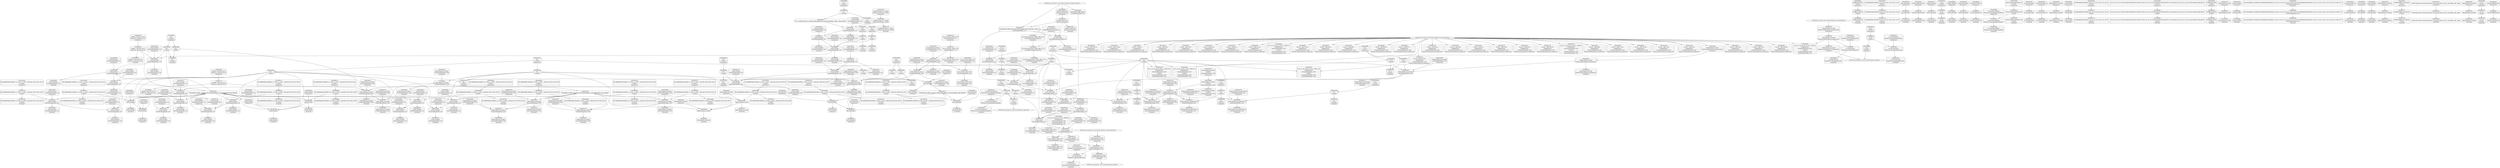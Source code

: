 digraph {
	CE0x4490070 [shape=record,shape=Mrecord,label="{CE0x4490070|current_sid:tobool1|security/selinux/hooks.c,218|*SummSource*}"]
	CE0x4460960 [shape=record,shape=Mrecord,label="{CE0x4460960|GLOBAL:current_sid|*Constant*|*SummSink*}"]
	CE0x443c410 [shape=record,shape=Mrecord,label="{CE0x443c410|i64*_getelementptr_inbounds_(_11_x_i64_,_11_x_i64_*___llvm_gcov_ctr125,_i64_0,_i64_6)|*Constant*}"]
	CE0x448dec0 [shape=record,shape=Mrecord,label="{CE0x448dec0|0:_i8,_:_GCMR_current_sid.__warned_internal_global_i8_0,_section_.data.unlikely_,_align_1:_elem_0:default:}"]
	CE0x4462d40 [shape=record,shape=Mrecord,label="{CE0x4462d40|current_sid:tobool|security/selinux/hooks.c,218|*SummSource*}"]
	CE0x4449790 [shape=record,shape=Mrecord,label="{CE0x4449790|i64*_getelementptr_inbounds_(_11_x_i64_,_11_x_i64_*___llvm_gcov_ctr125,_i64_0,_i64_10)|*Constant*|*SummSink*}"]
	CE0x44a9750 [shape=record,shape=Mrecord,label="{CE0x44a9750|i64*_getelementptr_inbounds_(_2_x_i64_,_2_x_i64_*___llvm_gcov_ctr98,_i64_0,_i64_0)|*Constant*|*SummSource*}"]
	CE0x44591e0 [shape=record,shape=Mrecord,label="{CE0x44591e0|selinux_kernel_act_as:tmp7|security/selinux/hooks.c,3528|*SummSource*}"]
	CE0x44496e0 [shape=record,shape=Mrecord,label="{CE0x44496e0|i64*_getelementptr_inbounds_(_11_x_i64_,_11_x_i64_*___llvm_gcov_ctr125,_i64_0,_i64_10)|*Constant*|*SummSource*}"]
	CE0x4492130 [shape=record,shape=Mrecord,label="{CE0x4492130|i8*_getelementptr_inbounds_(_45_x_i8_,_45_x_i8_*_.str12,_i32_0,_i32_0)|*Constant*|*SummSink*}"]
	CE0x449db20 [shape=record,shape=Mrecord,label="{CE0x449db20|get_current:entry|*SummSource*}"]
	CE0x4449430 [shape=record,shape=Mrecord,label="{CE0x4449430|current_sid:tmp19|security/selinux/hooks.c,218|*SummSource*}"]
	CE0x446d9e0 [shape=record,shape=Mrecord,label="{CE0x446d9e0|current_sid:land.lhs.true2|*SummSink*}"]
	CE0x445f420 [shape=record,shape=Mrecord,label="{CE0x445f420|current_sid:tmp14|security/selinux/hooks.c,218|*SummSink*}"]
	CE0x44602a0 [shape=record,shape=Mrecord,label="{CE0x44602a0|avc_has_perm:tsid|Function::avc_has_perm&Arg::tsid::|*SummSink*}"]
	CE0x4449cd0 [shape=record,shape=Mrecord,label="{CE0x4449cd0|128:_i8*,_:_CRE_152,160_|*MultipleSource*|security/selinux/hooks.c,3520|Function::selinux_kernel_act_as&Arg::new::}"]
	CE0x4458f60 [shape=record,shape=Mrecord,label="{CE0x4458f60|selinux_kernel_act_as:tmp7|security/selinux/hooks.c,3528}"]
	CE0x445f120 [shape=record,shape=Mrecord,label="{CE0x445f120|current_sid:tmp14|security/selinux/hooks.c,218}"]
	CE0x448c3d0 [shape=record,shape=Mrecord,label="{CE0x448c3d0|current_sid:tmp|*SummSource*}"]
	CE0x445f2f0 [shape=record,shape=Mrecord,label="{CE0x445f2f0|current_sid:tmp14|security/selinux/hooks.c,218|*SummSource*}"]
	CE0x448ee70 [shape=record,shape=Mrecord,label="{CE0x448ee70|current_sid:tobool1|security/selinux/hooks.c,218}"]
	CE0x4489720 [shape=record,shape=Mrecord,label="{CE0x4489720|current_sid:tmp12|security/selinux/hooks.c,218}"]
	CE0x4432430 [shape=record,shape=Mrecord,label="{CE0x4432430|current_sid:tmp13|security/selinux/hooks.c,218|*SummSource*}"]
	CE0x446a310 [shape=record,shape=Mrecord,label="{CE0x446a310|i32_4|*Constant*}"]
	CE0x4463710 [shape=record,shape=Mrecord,label="{CE0x4463710|current_sid:do.end|*SummSource*}"]
	CE0x448caa0 [shape=record,shape=Mrecord,label="{CE0x448caa0|i1_true|*Constant*|*SummSink*}"]
	CE0x4492b80 [shape=record,shape=Mrecord,label="{CE0x4492b80|current_sid:tmp23|security/selinux/hooks.c,218}"]
	CE0x44475c0 [shape=record,shape=Mrecord,label="{CE0x44475c0|i64*_getelementptr_inbounds_(_5_x_i64_,_5_x_i64_*___llvm_gcov_ctr276,_i64_0,_i64_3)|*Constant*|*SummSource*}"]
	CE0x4461700 [shape=record,shape=Mrecord,label="{CE0x4461700|current_sid:tmp4|security/selinux/hooks.c,218|*SummSource*}"]
	CE0x448e080 [shape=record,shape=Mrecord,label="{CE0x448e080|current_sid:tmp8|security/selinux/hooks.c,218|*SummSource*}"]
	CE0x446daa0 [shape=record,shape=Mrecord,label="{CE0x446daa0|current_sid:if.then}"]
	CE0x445c880 [shape=record,shape=Mrecord,label="{CE0x445c880|i16_48|*Constant*|*SummSink*}"]
	CE0x4463490 [shape=record,shape=Mrecord,label="{CE0x4463490|current_sid:do.body|*SummSource*}"]
	CE0x448c8f0 [shape=record,shape=Mrecord,label="{CE0x448c8f0|get_current:tmp}"]
	CE0x44666f0 [shape=record,shape=Mrecord,label="{CE0x44666f0|current_sid:tmp3}"]
	CE0x44584e0 [shape=record,shape=Mrecord,label="{CE0x44584e0|_ret_i32_%retval.0,_!dbg_!27728|security/selinux/avc.c,775|*SummSink*}"]
	CE0x445d480 [shape=record,shape=Mrecord,label="{CE0x445d480|i32_22|*Constant*|*SummSource*}"]
	CE0x445cb50 [shape=record,shape=Mrecord,label="{CE0x445cb50|avc_has_perm:tclass|Function::avc_has_perm&Arg::tclass::}"]
	CE0x448cbd0 [shape=record,shape=Mrecord,label="{CE0x448cbd0|current_sid:tmp15|security/selinux/hooks.c,218}"]
	CE0x4433080 [shape=record,shape=Mrecord,label="{CE0x4433080|current_sid:tmp1|*SummSink*}"]
	CE0x44a9600 [shape=record,shape=Mrecord,label="{CE0x44a9600|i64*_getelementptr_inbounds_(_2_x_i64_,_2_x_i64_*___llvm_gcov_ctr98,_i64_0,_i64_1)|*Constant*}"]
	CE0x44490a0 [shape=record,shape=Mrecord,label="{CE0x44490a0|_ret_i32_%tmp24,_!dbg_!27742|security/selinux/hooks.c,220|*SummSink*}"]
	CE0x449e730 [shape=record,shape=Mrecord,label="{CE0x449e730|current_sid:cred|security/selinux/hooks.c,218|*SummSink*}"]
	CE0x4447d40 [shape=record,shape=Mrecord,label="{CE0x4447d40|selinux_kernel_act_as:tmp8|security/selinux/hooks.c,3529}"]
	CE0x448b890 [shape=record,shape=Mrecord,label="{CE0x448b890|current_sid:tmp16|security/selinux/hooks.c,218}"]
	CE0x4450940 [shape=record,shape=Mrecord,label="{CE0x4450940|current_sid:tmp17|security/selinux/hooks.c,218}"]
	CE0x44568f0 [shape=record,shape=Mrecord,label="{CE0x44568f0|selinux_kernel_act_as:tmp1|*SummSink*}"]
	CE0x449fd30 [shape=record,shape=Mrecord,label="{CE0x449fd30|i32_22|*Constant*}"]
	CE0x4466310 [shape=record,shape=Mrecord,label="{CE0x4466310|_call_void_mcount()_#3}"]
	CE0x44324a0 [shape=record,shape=Mrecord,label="{CE0x44324a0|current_sid:tmp13|security/selinux/hooks.c,218|*SummSink*}"]
	CE0x443cee0 [shape=record,shape=Mrecord,label="{CE0x443cee0|i64_5|*Constant*}"]
	CE0x4449300 [shape=record,shape=Mrecord,label="{CE0x4449300|i64*_getelementptr_inbounds_(_11_x_i64_,_11_x_i64_*___llvm_gcov_ctr125,_i64_0,_i64_10)|*Constant*}"]
	CE0x4439730 [shape=record,shape=Mrecord,label="{CE0x4439730|selinux_kernel_act_as:tmp11|security/selinux/hooks.c,3534}"]
	CE0x4438ae0 [shape=record,shape=Mrecord,label="{CE0x4438ae0|i64*_getelementptr_inbounds_(_5_x_i64_,_5_x_i64_*___llvm_gcov_ctr276,_i64_0,_i64_4)|*Constant*}"]
	CE0x446ef80 [shape=record,shape=Mrecord,label="{CE0x446ef80|current_sid:security|security/selinux/hooks.c,218|*SummSink*}"]
	CE0x4450590 [shape=record,shape=Mrecord,label="{CE0x4450590|i64*_getelementptr_inbounds_(_11_x_i64_,_11_x_i64_*___llvm_gcov_ctr125,_i64_0,_i64_9)|*Constant*}"]
	CE0x445f720 [shape=record,shape=Mrecord,label="{CE0x445f720|i1_true|*Constant*|*SummSource*}"]
	CE0x4454a80 [shape=record,shape=Mrecord,label="{CE0x4454a80|i32_22|*Constant*|*SummSink*}"]
	CE0x4455cf0 [shape=record,shape=Mrecord,label="{CE0x4455cf0|selinux_kernel_act_as:cmp|security/selinux/hooks.c,3528|*SummSink*}"]
	CE0x4444870 [shape=record,shape=Mrecord,label="{CE0x4444870|i32_1|*Constant*|*SummSink*}"]
	CE0x4444b40 [shape=record,shape=Mrecord,label="{CE0x4444b40|%struct.common_audit_data*_null|*Constant*}"]
	CE0x4466090 [shape=record,shape=Mrecord,label="{CE0x4466090|GLOBAL:current_sid.__warned|Global_var:current_sid.__warned}"]
	CE0x44452b0 [shape=record,shape=Mrecord,label="{CE0x44452b0|avc_has_perm:entry|*SummSource*}"]
	CE0x445dee0 [shape=record,shape=Mrecord,label="{CE0x445dee0|avc_has_perm:auditdata|Function::avc_has_perm&Arg::auditdata::}"]
	CE0x4444570 [shape=record,shape=Mrecord,label="{CE0x4444570|i64*_getelementptr_inbounds_(_5_x_i64_,_5_x_i64_*___llvm_gcov_ctr276,_i64_0,_i64_0)|*Constant*|*SummSink*}"]
	CE0x443d1a0 [shape=record,shape=Mrecord,label="{CE0x443d1a0|i64_1|*Constant*}"]
	CE0x445c9f0 [shape=record,shape=Mrecord,label="{CE0x445c9f0|i32_1|*Constant*}"]
	CE0x4433da0 [shape=record,shape=Mrecord,label="{CE0x4433da0|128:_i8*,_:_CRE_0,4_|*MultipleSource*|security/selinux/hooks.c,3520|Function::selinux_kernel_act_as&Arg::new::}"]
	CE0x63b9930 [shape=record,shape=Mrecord,label="{CE0x63b9930|_call_void_mcount()_#3|*SummSource*}"]
	CE0x448d900 [shape=record,shape=Mrecord,label="{CE0x448d900|i64*_getelementptr_inbounds_(_11_x_i64_,_11_x_i64_*___llvm_gcov_ctr125,_i64_0,_i64_0)|*Constant*|*SummSink*}"]
	CE0x44383c0 [shape=record,shape=Mrecord,label="{CE0x44383c0|current_sid:tmp18|security/selinux/hooks.c,218|*SummSource*}"]
	CE0x4467cf0 [shape=record,shape=Mrecord,label="{CE0x4467cf0|current_sid:tmp6|security/selinux/hooks.c,218}"]
	CE0x44898c0 [shape=record,shape=Mrecord,label="{CE0x44898c0|current_sid:tmp12|security/selinux/hooks.c,218|*SummSource*}"]
	CE0x4463010 [shape=record,shape=Mrecord,label="{CE0x4463010|i64_3|*Constant*|*SummSource*}"]
	CE0x449e360 [shape=record,shape=Mrecord,label="{CE0x449e360|i32_78|*Constant*|*SummSink*}"]
	CE0x44936b0 [shape=record,shape=Mrecord,label="{CE0x44936b0|current_sid:sid|security/selinux/hooks.c,220|*SummSink*}"]
	CE0x449e3d0 [shape=record,shape=Mrecord,label="{CE0x449e3d0|i32_78|*Constant*|*SummSource*}"]
	CE0x445dc00 [shape=record,shape=Mrecord,label="{CE0x445dc00|selinux_kernel_act_as:tmp5|security/selinux/hooks.c,3528|*SummSource*}"]
	CE0x44422e0 [shape=record,shape=Mrecord,label="{CE0x44422e0|128:_i8*,_:_CRE_28,32_|*MultipleSource*|security/selinux/hooks.c,3520|Function::selinux_kernel_act_as&Arg::new::}"]
	CE0x446d8b0 [shape=record,shape=Mrecord,label="{CE0x446d8b0|get_current:tmp3}"]
	CE0x4438b50 [shape=record,shape=Mrecord,label="{CE0x4438b50|i64*_getelementptr_inbounds_(_5_x_i64_,_5_x_i64_*___llvm_gcov_ctr276,_i64_0,_i64_4)|*Constant*|*SummSource*}"]
	CE0x449dc10 [shape=record,shape=Mrecord,label="{CE0x449dc10|get_current:entry|*SummSink*}"]
	CE0x4460c60 [shape=record,shape=Mrecord,label="{CE0x4460c60|GLOBAL:__llvm_gcov_ctr125|Global_var:__llvm_gcov_ctr125}"]
	CE0x62f7bb0 [shape=record,shape=Mrecord,label="{CE0x62f7bb0|128:_i8*,_:_CRE_72,80_|*MultipleSource*|security/selinux/hooks.c,3520|Function::selinux_kernel_act_as&Arg::new::}"]
	CE0x4450cd0 [shape=record,shape=Mrecord,label="{CE0x4450cd0|current_sid:tmp17|security/selinux/hooks.c,218|*SummSource*}"]
	CE0x44578f0 [shape=record,shape=Mrecord,label="{CE0x44578f0|%struct.common_audit_data*_null|*Constant*|*SummSource*}"]
	CE0x443c6a0 [shape=record,shape=Mrecord,label="{CE0x443c6a0|i64*_getelementptr_inbounds_(_11_x_i64_,_11_x_i64_*___llvm_gcov_ctr125,_i64_0,_i64_6)|*Constant*|*SummSource*}"]
	CE0x448c360 [shape=record,shape=Mrecord,label="{CE0x448c360|COLLAPSED:_GCMRE___llvm_gcov_ctr125_internal_global_11_x_i64_zeroinitializer:_elem_0:default:}"]
	CE0x4446b50 [shape=record,shape=Mrecord,label="{CE0x4446b50|selinux_kernel_act_as:entry}"]
	CE0x4433c60 [shape=record,shape=Mrecord,label="{CE0x4433c60|selinux_kernel_act_as:security|security/selinux/hooks.c,3520}"]
	CE0x4493020 [shape=record,shape=Mrecord,label="{CE0x4493020|current_sid:tmp23|security/selinux/hooks.c,218|*SummSink*}"]
	CE0x4464f70 [shape=record,shape=Mrecord,label="{CE0x4464f70|current_sid:tmp5|security/selinux/hooks.c,218}"]
	CE0x4461cf0 [shape=record,shape=Mrecord,label="{CE0x4461cf0|current_sid:tmp8|security/selinux/hooks.c,218}"]
	CE0x4457330 [shape=record,shape=Mrecord,label="{CE0x4457330|selinux_kernel_act_as:tmp3|security/selinux/hooks.c,3520|*SummSource*}"]
	CE0x44508d0 [shape=record,shape=Mrecord,label="{CE0x44508d0|i64*_getelementptr_inbounds_(_11_x_i64_,_11_x_i64_*___llvm_gcov_ctr125,_i64_0,_i64_9)|*Constant*|*SummSink*}"]
	CE0x4457d10 [shape=record,shape=Mrecord,label="{CE0x4457d10|128:_i8*,_:_CRE_16,20_|*MultipleSource*|security/selinux/hooks.c,3520|Function::selinux_kernel_act_as&Arg::new::}"]
	CE0x4445cf0 [shape=record,shape=Mrecord,label="{CE0x4445cf0|selinux_kernel_act_as:call1|security/selinux/hooks.c,3524}"]
	CE0x445c6c0 [shape=record,shape=Mrecord,label="{CE0x445c6c0|i16_48|*Constant*|*SummSource*}"]
	CE0x449ff90 [shape=record,shape=Mrecord,label="{CE0x449ff90|current_sid:security|security/selinux/hooks.c,218}"]
	CE0x4446a40 [shape=record,shape=Mrecord,label="{CE0x4446a40|i64*_getelementptr_inbounds_(_2_x_i64_,_2_x_i64_*___llvm_gcov_ctr98,_i64_0,_i64_1)|*Constant*|*SummSource*}"]
	CE0x446bde0 [shape=record,shape=Mrecord,label="{CE0x446bde0|current_sid:bb|*SummSink*}"]
	CE0x4491440 [shape=record,shape=Mrecord,label="{CE0x4491440|i8*_getelementptr_inbounds_(_25_x_i8_,_25_x_i8_*_.str3,_i32_0,_i32_0)|*Constant*}"]
	CE0x4449030 [shape=record,shape=Mrecord,label="{CE0x4449030|_ret_i32_%tmp24,_!dbg_!27742|security/selinux/hooks.c,220|*SummSource*}"]
	CE0x4460620 [shape=record,shape=Mrecord,label="{CE0x4460620|selinux_kernel_act_as:call|security/selinux/hooks.c,3521|*SummSource*}"]
	CE0x4457c30 [shape=record,shape=Mrecord,label="{CE0x4457c30|_ret_i32_%retval.0,_!dbg_!27728|security/selinux/avc.c,775}"]
	CE0x446e2d0 [shape=record,shape=Mrecord,label="{CE0x446e2d0|current_sid:do.body|*SummSink*}"]
	"CONST[source:2(external),value:2(dynamic)][purpose:{subject}][SrcIdx:1]"
	CE0x44608c0 [shape=record,shape=Mrecord,label="{CE0x44608c0|GLOBAL:current_sid|*Constant*|*SummSource*}"]
	CE0x4466680 [shape=record,shape=Mrecord,label="{CE0x4466680|current_sid:tmp2|*SummSink*}"]
	CE0x4452440 [shape=record,shape=Mrecord,label="{CE0x4452440|i32_5|*Constant*}"]
	CE0x4448df0 [shape=record,shape=Mrecord,label="{CE0x4448df0|_ret_i32_%tmp24,_!dbg_!27742|security/selinux/hooks.c,220}"]
	CE0x4460420 [shape=record,shape=Mrecord,label="{CE0x4460420|i16_48|*Constant*}"]
	CE0x4446040 [shape=record,shape=Mrecord,label="{CE0x4446040|i64*_getelementptr_inbounds_(_5_x_i64_,_5_x_i64_*___llvm_gcov_ctr276,_i64_0,_i64_0)|*Constant*|*SummSource*}"]
	CE0x4462fa0 [shape=record,shape=Mrecord,label="{CE0x4462fa0|i64_3|*Constant*}"]
	CE0x4457ca0 [shape=record,shape=Mrecord,label="{CE0x4457ca0|128:_i8*,_:_CRE_8,16_|*MultipleSource*|security/selinux/hooks.c,3520|Function::selinux_kernel_act_as&Arg::new::}"]
	CE0x445f820 [shape=record,shape=Mrecord,label="{CE0x445f820|selinux_kernel_act_as:tmp4|security/selinux/hooks.c,3528|*SummSource*}"]
	CE0x44470b0 [shape=record,shape=Mrecord,label="{CE0x44470b0|selinux_kernel_act_as:tmp5|security/selinux/hooks.c,3528}"]
	CE0x5af4e30 [shape=record,shape=Mrecord,label="{CE0x5af4e30|selinux_kernel_act_as:tmp1|*SummSource*}"]
	CE0x4445610 [shape=record,shape=Mrecord,label="{CE0x4445610|avc_has_perm:ssid|Function::avc_has_perm&Arg::ssid::}"]
	CE0x448d500 [shape=record,shape=Mrecord,label="{CE0x448d500|GLOBAL:current_task|Global_var:current_task|*SummSource*}"]
	CE0x4489db0 [shape=record,shape=Mrecord,label="{CE0x4489db0|i8_1|*Constant*}"]
	CE0x449df80 [shape=record,shape=Mrecord,label="{CE0x449df80|_ret_%struct.task_struct*_%tmp4,_!dbg_!27714|./arch/x86/include/asm/current.h,14|*SummSink*}"]
	CE0x4446ea0 [shape=record,shape=Mrecord,label="{CE0x4446ea0|GLOBAL:__llvm_gcov_ctr276|Global_var:__llvm_gcov_ctr276|*SummSink*}"]
	CE0x4453920 [shape=record,shape=Mrecord,label="{CE0x4453920|selinux_kernel_act_as:secid|Function::selinux_kernel_act_as&Arg::secid::|*SummSink*}"]
	CE0x449e660 [shape=record,shape=Mrecord,label="{CE0x449e660|current_sid:cred|security/selinux/hooks.c,218|*SummSource*}"]
	CE0x443cf50 [shape=record,shape=Mrecord,label="{CE0x443cf50|i64_5|*Constant*|*SummSource*}"]
	CE0x44655d0 [shape=record,shape=Mrecord,label="{CE0x44655d0|current_sid:tmp1}"]
	CE0x443f200 [shape=record,shape=Mrecord,label="{CE0x443f200|i32_(i32,_i32,_i16,_i32,_%struct.common_audit_data*)*_bitcast_(i32_(i32,_i32,_i16,_i32,_%struct.common_audit_data.495*)*_avc_has_perm_to_i32_(i32,_i32,_i16,_i32,_%struct.common_audit_data*)*)|*Constant*|*SummSource*}"]
	CE0x4456000 [shape=record,shape=Mrecord,label="{CE0x4456000|selinux_kernel_act_as:tmp4|security/selinux/hooks.c,3528}"]
	CE0x443b930 [shape=record,shape=Mrecord,label="{CE0x443b930|selinux_kernel_act_as:create_sid|security/selinux/hooks.c,3530}"]
	CE0x4439840 [shape=record,shape=Mrecord,label="{CE0x4439840|selinux_kernel_act_as:tmp11|security/selinux/hooks.c,3534|*SummSource*}"]
	CE0x449d8e0 [shape=record,shape=Mrecord,label="{CE0x449d8e0|GLOBAL:get_current|*Constant*|*SummSink*}"]
	CE0x443a280 [shape=record,shape=Mrecord,label="{CE0x443a280|selinux_kernel_act_as:tmp9|security/selinux/hooks.c,3529|*SummSource*}"]
	CE0x4459870 [shape=record,shape=Mrecord,label="{CE0x4459870|128:_i8*,_:_CRE_104,112_|*MultipleSource*|security/selinux/hooks.c,3520|Function::selinux_kernel_act_as&Arg::new::}"]
	CE0x581a150 [shape=record,shape=Mrecord,label="{CE0x581a150|i64_1|*Constant*|*SummSource*}"]
	CE0x4449870 [shape=record,shape=Mrecord,label="{CE0x4449870|current_sid:tmp20|security/selinux/hooks.c,218}"]
	CE0x449dee0 [shape=record,shape=Mrecord,label="{CE0x449dee0|_ret_%struct.task_struct*_%tmp4,_!dbg_!27714|./arch/x86/include/asm/current.h,14}"]
	CE0x446d7e0 [shape=record,shape=Mrecord,label="{CE0x446d7e0|get_current:tmp2|*SummSink*}"]
	CE0x4445fa0 [shape=record,shape=Mrecord,label="{CE0x4445fa0|i64*_getelementptr_inbounds_(_5_x_i64_,_5_x_i64_*___llvm_gcov_ctr276,_i64_0,_i64_0)|*Constant*}"]
	CE0x4436580 [shape=record,shape=Mrecord,label="{CE0x4436580|selinux_kernel_act_as:bb}"]
	CE0x4448c40 [shape=record,shape=Mrecord,label="{CE0x4448c40|current_sid:entry|*SummSource*}"]
	CE0x4460d90 [shape=record,shape=Mrecord,label="{CE0x4460d90|GLOBAL:__llvm_gcov_ctr125|Global_var:__llvm_gcov_ctr125|*SummSink*}"]
	CE0x446ea50 [shape=record,shape=Mrecord,label="{CE0x446ea50|current_sid:bb}"]
	CE0x448a4f0 [shape=record,shape=Mrecord,label="{CE0x448a4f0|_call_void_lockdep_rcu_suspicious(i8*_getelementptr_inbounds_(_25_x_i8_,_25_x_i8_*_.str3,_i32_0,_i32_0),_i32_218,_i8*_getelementptr_inbounds_(_45_x_i8_,_45_x_i8_*_.str12,_i32_0,_i32_0))_#10,_!dbg_!27727|security/selinux/hooks.c,218}"]
	CE0x4458df0 [shape=record,shape=Mrecord,label="{CE0x4458df0|selinux_kernel_act_as:tmp6|security/selinux/hooks.c,3528|*SummSink*}"]
	CE0x446ee30 [shape=record,shape=Mrecord,label="{CE0x446ee30|COLLAPSED:_CMRE:_elem_0::|security/selinux/hooks.c,218}"]
	CE0x446a970 [shape=record,shape=Mrecord,label="{CE0x446a970|selinux_kernel_act_as:keycreate_sid|security/selinux/hooks.c,3531}"]
	CE0x44895c0 [shape=record,shape=Mrecord,label="{CE0x44895c0|current_sid:tmp11|security/selinux/hooks.c,218|*SummSink*}"]
	CE0x445fd50 [shape=record,shape=Mrecord,label="{CE0x445fd50|i64_0|*Constant*|*SummSink*}"]
	CE0x4439cc0 [shape=record,shape=Mrecord,label="{CE0x4439cc0|_ret_i32_%call1,_!dbg_!27735|security/selinux/hooks.c,3534}"]
	CE0x4440b30 [shape=record,shape=Mrecord,label="{CE0x4440b30|selinux_kernel_act_as:entry|*SummSource*}"]
	CE0x448c640 [shape=record,shape=Mrecord,label="{CE0x448c640|get_current:tmp1|*SummSource*}"]
	CE0x4447880 [shape=record,shape=Mrecord,label="{CE0x4447880|i64*_getelementptr_inbounds_(_5_x_i64_,_5_x_i64_*___llvm_gcov_ctr276,_i64_0,_i64_3)|*Constant*|*SummSink*}"]
	CE0x446c9a0 [shape=record,shape=Mrecord,label="{CE0x446c9a0|_call_void_mcount()_#3}"]
	CE0x44a4570 [shape=record,shape=Mrecord,label="{CE0x44a4570|get_current:bb|*SummSink*}"]
	CE0x4443650 [shape=record,shape=Mrecord,label="{CE0x4443650|selinux_kernel_act_as:new|Function::selinux_kernel_act_as&Arg::new::}"]
	CE0x4448110 [shape=record,shape=Mrecord,label="{CE0x4448110|selinux_kernel_act_as:security|security/selinux/hooks.c,3520|*SummSink*}"]
	CE0x4444cc0 [shape=record,shape=Mrecord,label="{CE0x4444cc0|avc_has_perm:requested|Function::avc_has_perm&Arg::requested::|*SummSource*}"]
	CE0x4457f80 [shape=record,shape=Mrecord,label="{CE0x4457f80|selinux_kernel_act_as:tmp6|security/selinux/hooks.c,3528}"]
	CE0x445bea0 [shape=record,shape=Mrecord,label="{CE0x445bea0|4:_i32,_12:_i32,_16:_i32,_20:_i32,_:_CME_8,12_|*MultipleSource*|security/selinux/hooks.c,3529|*LoadInst*|security/selinux/hooks.c,3520|security/selinux/hooks.c,3520}"]
	CE0x44555e0 [shape=record,shape=Mrecord,label="{CE0x44555e0|selinux_kernel_act_as:entry|*SummSink*}"]
	CE0x443d520 [shape=record,shape=Mrecord,label="{CE0x443d520|current_sid:if.end}"]
	CE0x449da70 [shape=record,shape=Mrecord,label="{CE0x449da70|get_current:entry}"]
	CE0x4492000 [shape=record,shape=Mrecord,label="{CE0x4492000|i8*_getelementptr_inbounds_(_45_x_i8_,_45_x_i8_*_.str12,_i32_0,_i32_0)|*Constant*}"]
	CE0x445f550 [shape=record,shape=Mrecord,label="{CE0x445f550|i1_true|*Constant*}"]
	CE0x4450760 [shape=record,shape=Mrecord,label="{CE0x4450760|i64*_getelementptr_inbounds_(_11_x_i64_,_11_x_i64_*___llvm_gcov_ctr125,_i64_0,_i64_9)|*Constant*|*SummSource*}"]
	CE0x449e560 [shape=record,shape=Mrecord,label="{CE0x449e560|COLLAPSED:_GCMRE_current_task_external_global_%struct.task_struct*:_elem_0::|security/selinux/hooks.c,218}"]
	CE0x4460690 [shape=record,shape=Mrecord,label="{CE0x4460690|selinux_kernel_act_as:call|security/selinux/hooks.c,3521|*SummSink*}"]
	CE0x4449b50 [shape=record,shape=Mrecord,label="{CE0x4449b50|128:_i8*,_:_CRE_144,152_|*MultipleSource*|security/selinux/hooks.c,3520|Function::selinux_kernel_act_as&Arg::new::}"]
	CE0x443b460 [shape=record,shape=Mrecord,label="{CE0x443b460|i32_3|*Constant*|*SummSource*}"]
	CE0x44449e0 [shape=record,shape=Mrecord,label="{CE0x44449e0|avc_has_perm:requested|Function::avc_has_perm&Arg::requested::|*SummSink*}"]
	CE0x44626b0 [shape=record,shape=Mrecord,label="{CE0x44626b0|i64_4|*Constant*|*SummSink*}"]
	CE0x4444bb0 [shape=record,shape=Mrecord,label="{CE0x4444bb0|avc_has_perm:requested|Function::avc_has_perm&Arg::requested::}"]
	CE0x44635a0 [shape=record,shape=Mrecord,label="{CE0x44635a0|current_sid:do.end}"]
	CE0x63b99d0 [shape=record,shape=Mrecord,label="{CE0x63b99d0|_call_void_mcount()_#3|*SummSink*}"]
	CE0x446f390 [shape=record,shape=Mrecord,label="{CE0x446f390|current_sid:bb|*SummSource*}"]
	CE0x443ce70 [shape=record,shape=Mrecord,label="{CE0x443ce70|current_sid:tmp10|security/selinux/hooks.c,218}"]
	CE0x4460ec0 [shape=record,shape=Mrecord,label="{CE0x4460ec0|GLOBAL:__llvm_gcov_ctr125|Global_var:__llvm_gcov_ctr125|*SummSource*}"]
	CE0x443b5d0 [shape=record,shape=Mrecord,label="{CE0x443b5d0|i32_3|*Constant*|*SummSink*}"]
	CE0x4443460 [shape=record,shape=Mrecord,label="{CE0x4443460|selinux_kernel_act_as:new|Function::selinux_kernel_act_as&Arg::new::|*SummSource*}"]
	CE0x445daf0 [shape=record,shape=Mrecord,label="{CE0x445daf0|GLOBAL:__llvm_gcov_ctr276|Global_var:__llvm_gcov_ctr276|*SummSource*}"]
	CE0x4468a00 [shape=record,shape=Mrecord,label="{CE0x4468a00|get_current:tmp3|*SummSource*}"]
	CE0x4441650 [shape=record,shape=Mrecord,label="{CE0x4441650|128:_i8*,_:_CRE_44,48_|*MultipleSource*|security/selinux/hooks.c,3520|Function::selinux_kernel_act_as&Arg::new::}"]
	CE0x4444f00 [shape=record,shape=Mrecord,label="{CE0x4444f00|i32_0|*Constant*|*SummSink*}"]
	CE0x445cbc0 [shape=record,shape=Mrecord,label="{CE0x445cbc0|avc_has_perm:tclass|Function::avc_has_perm&Arg::tclass::|*SummSource*}"]
	CE0x44572c0 [shape=record,shape=Mrecord,label="{CE0x44572c0|selinux_kernel_act_as:tmp3|security/selinux/hooks.c,3520|*SummSink*}"]
	CE0x446a4b0 [shape=record,shape=Mrecord,label="{CE0x446a4b0|i32_4|*Constant*|*SummSink*}"]
	CE0x4439d30 [shape=record,shape=Mrecord,label="{CE0x4439d30|_ret_i32_%call1,_!dbg_!27735|security/selinux/hooks.c,3534|*SummSource*}"]
	CE0x448bc30 [shape=record,shape=Mrecord,label="{CE0x448bc30|current_sid:tmp16|security/selinux/hooks.c,218|*SummSink*}"]
	CE0x4443910 [shape=record,shape=Mrecord,label="{CE0x4443910|128:_i8*,_:_CRE_88,89_|*MultipleSource*|security/selinux/hooks.c,3520|Function::selinux_kernel_act_as&Arg::new::}"]
	CE0x4455650 [shape=record,shape=Mrecord,label="{CE0x4455650|selinux_kernel_act_as:if.then|*SummSource*}"]
	CE0x4491790 [shape=record,shape=Mrecord,label="{CE0x4491790|GLOBAL:lockdep_rcu_suspicious|*Constant*}"]
	CE0x4491720 [shape=record,shape=Mrecord,label="{CE0x4491720|i8*_getelementptr_inbounds_(_25_x_i8_,_25_x_i8_*_.str3,_i32_0,_i32_0)|*Constant*|*SummSink*}"]
	CE0x4459d90 [shape=record,shape=Mrecord,label="{CE0x4459d90|i32_(i32,_i32,_i16,_i32,_%struct.common_audit_data*)*_bitcast_(i32_(i32,_i32,_i16,_i32,_%struct.common_audit_data.495*)*_avc_has_perm_to_i32_(i32,_i32,_i16,_i32,_%struct.common_audit_data*)*)|*Constant*|*SummSink*}"]
	CE0x4443a60 [shape=record,shape=Mrecord,label="{CE0x4443a60|128:_i8*,_:_CRE_96,104_|*MultipleSource*|security/selinux/hooks.c,3520|Function::selinux_kernel_act_as&Arg::new::}"]
	CE0x445bd30 [shape=record,shape=Mrecord,label="{CE0x445bd30|4:_i32,_12:_i32,_16:_i32,_20:_i32,_:_CME_4,8_|*MultipleSource*|security/selinux/hooks.c,3529|*LoadInst*|security/selinux/hooks.c,3520|security/selinux/hooks.c,3520}"]
	CE0x446a630 [shape=record,shape=Mrecord,label="{CE0x446a630|selinux_kernel_act_as:keycreate_sid|security/selinux/hooks.c,3531|*SummSink*}"]
	CE0x4447e20 [shape=record,shape=Mrecord,label="{CE0x4447e20|selinux_kernel_act_as:tmp8|security/selinux/hooks.c,3529|*SummSink*}"]
	CE0x581a1c0 [shape=record,shape=Mrecord,label="{CE0x581a1c0|i64_1|*Constant*|*SummSink*}"]
	CE0x445e1c0 [shape=record,shape=Mrecord,label="{CE0x445e1c0|_ret_i32_%retval.0,_!dbg_!27728|security/selinux/avc.c,775|*SummSource*}"]
	CE0x44335e0 [shape=record,shape=Mrecord,label="{CE0x44335e0|%struct.task_struct*_(%struct.task_struct**)*_asm_movq_%gs:$_1:P_,$0_,_r,im,_dirflag_,_fpsr_,_flags_|*SummSource*}"]
	CE0x4433800 [shape=record,shape=Mrecord,label="{CE0x4433800|current_sid:tmp10|security/selinux/hooks.c,218|*SummSource*}"]
	CE0x4489f80 [shape=record,shape=Mrecord,label="{CE0x4489f80|i8_1|*Constant*|*SummSource*}"]
	CE0x4447db0 [shape=record,shape=Mrecord,label="{CE0x4447db0|selinux_kernel_act_as:tmp8|security/selinux/hooks.c,3529|*SummSource*}"]
	CE0x4461660 [shape=record,shape=Mrecord,label="{CE0x4461660|current_sid:tmp4|security/selinux/hooks.c,218}"]
	CE0x4465f60 [shape=record,shape=Mrecord,label="{CE0x4465f60|current_sid:tmp7|security/selinux/hooks.c,218|*SummSink*}"]
	CE0x449ea70 [shape=record,shape=Mrecord,label="{CE0x449ea70|current_sid:tmp21|security/selinux/hooks.c,218}"]
	CE0x4467670 [shape=record,shape=Mrecord,label="{CE0x4467670|current_sid:land.lhs.true2|*SummSource*}"]
	CE0x44918c0 [shape=record,shape=Mrecord,label="{CE0x44918c0|GLOBAL:lockdep_rcu_suspicious|*Constant*|*SummSource*}"]
	CE0x446db60 [shape=record,shape=Mrecord,label="{CE0x446db60|current_sid:if.then|*SummSource*}"]
	CE0x5af4d60 [shape=record,shape=Mrecord,label="{CE0x5af4d60|selinux_kernel_act_as:tmp1}"]
	CE0x4444e20 [shape=record,shape=Mrecord,label="{CE0x4444e20|selinux_kernel_act_as:new|Function::selinux_kernel_act_as&Arg::new::|*SummSink*}"]
	CE0x446f220 [shape=record,shape=Mrecord,label="{CE0x446f220|current_sid:tmp22|security/selinux/hooks.c,218}"]
	CE0x4464cb0 [shape=record,shape=Mrecord,label="{CE0x4464cb0|current_sid:tmp4|security/selinux/hooks.c,218|*SummSink*}"]
	CE0x448feb0 [shape=record,shape=Mrecord,label="{CE0x448feb0|current_sid:tmp8|security/selinux/hooks.c,218|*SummSink*}"]
	CE0x44554b0 [shape=record,shape=Mrecord,label="{CE0x44554b0|selinux_kernel_act_as:bb|*SummSink*}"]
	CE0x443a7b0 [shape=record,shape=Mrecord,label="{CE0x443a7b0|selinux_kernel_act_as:sid2|security/selinux/hooks.c,3529|*SummSource*}"]
	CE0x448b1e0 [shape=record,shape=Mrecord,label="{CE0x448b1e0|get_current:tmp4|./arch/x86/include/asm/current.h,14}"]
	CE0x4448290 [shape=record,shape=Mrecord,label="{CE0x4448290|selinux_kernel_act_as:call1|security/selinux/hooks.c,3524|*SummSource*}"]
	"CONST[source:0(mediator),value:0(static)][purpose:{operation}]"
	CE0x4452880 [shape=record,shape=Mrecord,label="{CE0x4452880|selinux_kernel_act_as:sockcreate_sid|security/selinux/hooks.c,3532}"]
	CE0x4437f40 [shape=record,shape=Mrecord,label="{CE0x4437f40|current_sid:tmp17|security/selinux/hooks.c,218|*SummSink*}"]
	CE0x448b3a0 [shape=record,shape=Mrecord,label="{CE0x448b3a0|get_current:tmp2}"]
	CE0x448cef0 [shape=record,shape=Mrecord,label="{CE0x448cef0|i64*_getelementptr_inbounds_(_11_x_i64_,_11_x_i64_*___llvm_gcov_ctr125,_i64_0,_i64_8)|*Constant*|*SummSink*}"]
	CE0x446a380 [shape=record,shape=Mrecord,label="{CE0x446a380|i32_4|*Constant*|*SummSource*}"]
	CE0x445dff0 [shape=record,shape=Mrecord,label="{CE0x445dff0|avc_has_perm:auditdata|Function::avc_has_perm&Arg::auditdata::|*SummSource*}"]
	"CONST[source:0(mediator),value:2(dynamic)][purpose:{subject}][SrcIdx:3]"
	CE0x4448650 [shape=record,shape=Mrecord,label="{CE0x4448650|selinux_kernel_act_as:call|security/selinux/hooks.c,3521}"]
	CE0x5af4cc0 [shape=record,shape=Mrecord,label="{CE0x5af4cc0|_call_void_mcount()_#3}"]
	CE0x445cc60 [shape=record,shape=Mrecord,label="{CE0x445cc60|avc_has_perm:tclass|Function::avc_has_perm&Arg::tclass::|*SummSink*}"]
	CE0x445a2d0 [shape=record,shape=Mrecord,label="{CE0x445a2d0|selinux_kernel_act_as:if.then|*SummSink*}"]
	CE0x443cd90 [shape=record,shape=Mrecord,label="{CE0x443cd90|i64_4|*Constant*|*SummSource*}"]
	CE0x4444320 [shape=record,shape=Mrecord,label="{CE0x4444320|selinux_kernel_act_as:tmp|*SummSource*}"]
	CE0x4438540 [shape=record,shape=Mrecord,label="{CE0x4438540|current_sid:tmp18|security/selinux/hooks.c,218|*SummSink*}"]
	CE0x62f79f0 [shape=record,shape=Mrecord,label="{CE0x62f79f0|128:_i8*,_:_CRE_64,72_|*MultipleSource*|security/selinux/hooks.c,3520|Function::selinux_kernel_act_as&Arg::new::}"]
	CE0x445fff0 [shape=record,shape=Mrecord,label="{CE0x445fff0|avc_has_perm:tsid|Function::avc_has_perm&Arg::tsid::}"]
	CE0x446c710 [shape=record,shape=Mrecord,label="{CE0x446c710|COLLAPSED:_GCMRE___llvm_gcov_ctr98_internal_global_2_x_i64_zeroinitializer:_elem_0:default:}"]
	CE0x448f860 [shape=record,shape=Mrecord,label="{CE0x448f860|current_sid:tmp9|security/selinux/hooks.c,218|*SummSink*}"]
	CE0x4438e30 [shape=record,shape=Mrecord,label="{CE0x4438e30|i64*_getelementptr_inbounds_(_5_x_i64_,_5_x_i64_*___llvm_gcov_ctr276,_i64_0,_i64_4)|*Constant*|*SummSink*}"]
	CE0x4449800 [shape=record,shape=Mrecord,label="{CE0x4449800|current_sid:tmp19|security/selinux/hooks.c,218|*SummSink*}"]
	"CONST[source:0(mediator),value:2(dynamic)][purpose:{subject}]"
	CE0x44920c0 [shape=record,shape=Mrecord,label="{CE0x44920c0|i8*_getelementptr_inbounds_(_45_x_i8_,_45_x_i8_*_.str12,_i32_0,_i32_0)|*Constant*|*SummSource*}"]
	CE0x443b2f0 [shape=record,shape=Mrecord,label="{CE0x443b2f0|4:_i32,_12:_i32,_16:_i32,_20:_i32,_:_CME_20,24_|*MultipleSource*|security/selinux/hooks.c,3529|*LoadInst*|security/selinux/hooks.c,3520|security/selinux/hooks.c,3520}"]
	CE0x443af40 [shape=record,shape=Mrecord,label="{CE0x443af40|4:_i32,_12:_i32,_16:_i32,_20:_i32,_:_CME_12,16_|*MultipleSource*|security/selinux/hooks.c,3529|*LoadInst*|security/selinux/hooks.c,3520|security/selinux/hooks.c,3520}"]
	CE0x4464080 [shape=record,shape=Mrecord,label="{CE0x4464080|i64*_getelementptr_inbounds_(_11_x_i64_,_11_x_i64_*___llvm_gcov_ctr125,_i64_0,_i64_1)|*Constant*|*SummSource*}"]
	CE0x4462450 [shape=record,shape=Mrecord,label="{CE0x4462450|i64_4|*Constant*}"]
	CE0x4464420 [shape=record,shape=Mrecord,label="{CE0x4464420|current_sid:tmp2}"]
	CE0x4465de0 [shape=record,shape=Mrecord,label="{CE0x4465de0|current_sid:tmp7|security/selinux/hooks.c,218|*SummSource*}"]
	CE0x448a560 [shape=record,shape=Mrecord,label="{CE0x448a560|_call_void_lockdep_rcu_suspicious(i8*_getelementptr_inbounds_(_25_x_i8_,_25_x_i8_*_.str3,_i32_0,_i32_0),_i32_218,_i8*_getelementptr_inbounds_(_45_x_i8_,_45_x_i8_*_.str12,_i32_0,_i32_0))_#10,_!dbg_!27727|security/selinux/hooks.c,218|*SummSource*}"]
	CE0x4465560 [shape=record,shape=Mrecord,label="{CE0x4465560|i64_1|*Constant*}"]
	CE0x4461480 [shape=record,shape=Mrecord,label="{CE0x4461480|i64_3|*Constant*|*SummSink*}"]
	CE0x4455ee0 [shape=record,shape=Mrecord,label="{CE0x4455ee0|i64_0|*Constant*}"]
	CE0x4432e10 [shape=record,shape=Mrecord,label="{CE0x4432e10|i64*_getelementptr_inbounds_(_11_x_i64_,_11_x_i64_*___llvm_gcov_ctr125,_i64_0,_i64_1)|*Constant*}"]
	CE0x4457960 [shape=record,shape=Mrecord,label="{CE0x4457960|%struct.common_audit_data*_null|*Constant*|*SummSink*}"]
	CE0x4468c00 [shape=record,shape=Mrecord,label="{CE0x4468c00|current_sid:if.end|*SummSource*}"]
	CE0x4439230 [shape=record,shape=Mrecord,label="{CE0x4439230|selinux_kernel_act_as:tmp10|security/selinux/hooks.c,3534|*SummSource*}"]
	CE0x4457700 [shape=record,shape=Mrecord,label="{CE0x4457700|128:_i8*,_:_CRE_56,64_|*MultipleSource*|security/selinux/hooks.c,3520|Function::selinux_kernel_act_as&Arg::new::}"]
	CE0x4467c30 [shape=record,shape=Mrecord,label="{CE0x4467c30|current_sid:tmp5|security/selinux/hooks.c,218|*SummSink*}"]
	CE0x44435e0 [shape=record,shape=Mrecord,label="{CE0x44435e0|i32_0|*Constant*}"]
	CE0x4468b00 [shape=record,shape=Mrecord,label="{CE0x4468b00|get_current:tmp3|*SummSink*}"]
	CE0x448b520 [shape=record,shape=Mrecord,label="{CE0x448b520|current_sid:tmp15|security/selinux/hooks.c,218|*SummSink*}"]
	CE0x44945b0 [shape=record,shape=Mrecord,label="{CE0x44945b0|current_sid:tmp24|security/selinux/hooks.c,220|*SummSource*}"]
	CE0x4442530 [shape=record,shape=Mrecord,label="{CE0x4442530|128:_i8*,_:_CRE_36,40_|*MultipleSource*|security/selinux/hooks.c,3520|Function::selinux_kernel_act_as&Arg::new::}"]
	CE0x448a5d0 [shape=record,shape=Mrecord,label="{CE0x448a5d0|_call_void_lockdep_rcu_suspicious(i8*_getelementptr_inbounds_(_25_x_i8_,_25_x_i8_*_.str3,_i32_0,_i32_0),_i32_218,_i8*_getelementptr_inbounds_(_45_x_i8_,_45_x_i8_*_.str12,_i32_0,_i32_0))_#10,_!dbg_!27727|security/selinux/hooks.c,218|*SummSink*}"]
	CE0x4487750 [shape=record,shape=Mrecord,label="{CE0x4487750|GLOBAL:current_sid.__warned|Global_var:current_sid.__warned|*SummSink*}"]
	CE0x443f070 [shape=record,shape=Mrecord,label="{CE0x443f070|selinux_kernel_act_as:call1|security/selinux/hooks.c,3524|*SummSink*}"]
	CE0x449cf80 [shape=record,shape=Mrecord,label="{CE0x449cf80|current_sid:call4|security/selinux/hooks.c,218}"]
	CE0x44937a0 [shape=record,shape=Mrecord,label="{CE0x44937a0|current_sid:sid|security/selinux/hooks.c,220|*SummSource*}"]
	CE0x4493d40 [shape=record,shape=Mrecord,label="{CE0x4493d40|get_current:bb}"]
	CE0x44552e0 [shape=record,shape=Mrecord,label="{CE0x44552e0|128:_i8*,_:_CRE_4,8_|*MultipleSource*|security/selinux/hooks.c,3520|Function::selinux_kernel_act_as&Arg::new::}"]
	CE0x4444240 [shape=record,shape=Mrecord,label="{CE0x4444240|selinux_kernel_act_as:tmp}"]
	CE0x44a46a0 [shape=record,shape=Mrecord,label="{CE0x44a46a0|i64*_getelementptr_inbounds_(_2_x_i64_,_2_x_i64_*___llvm_gcov_ctr98,_i64_0,_i64_0)|*Constant*}"]
	CE0x44334e0 [shape=record,shape=Mrecord,label="{CE0x44334e0|%struct.task_struct*_(%struct.task_struct**)*_asm_movq_%gs:$_1:P_,$0_,_r,im,_dirflag_,_fpsr_,_flags_}"]
	CE0x4453450 [shape=record,shape=Mrecord,label="{CE0x4453450|avc_has_perm:ssid|Function::avc_has_perm&Arg::ssid::|*SummSource*}"]
	CE0x44466e0 [shape=record,shape=Mrecord,label="{CE0x44466e0|selinux_kernel_act_as:if.end|*SummSink*}"]
	CE0x44454a0 [shape=record,shape=Mrecord,label="{CE0x44454a0|avc_has_perm:entry|*SummSink*}"]
	CE0x44615f0 [shape=record,shape=Mrecord,label="{CE0x44615f0|i64_2|*Constant*}"]
	CE0x4446940 [shape=record,shape=Mrecord,label="{CE0x4446940|selinux_kernel_act_as:if.end|*SummSource*}"]
	CE0x4444790 [shape=record,shape=Mrecord,label="{CE0x4444790|i32_1|*Constant*|*SummSource*}"]
	CE0x44399b0 [shape=record,shape=Mrecord,label="{CE0x44399b0|selinux_kernel_act_as:tmp11|security/selinux/hooks.c,3534|*SummSink*}"]
	CE0x446c220 [shape=record,shape=Mrecord,label="{CE0x446c220|current_sid:tmp3|*SummSource*}"]
	CE0x446c6a0 [shape=record,shape=Mrecord,label="{CE0x446c6a0|get_current:tmp|*SummSource*}"]
	CE0x449fe20 [shape=record,shape=Mrecord,label="{CE0x449fe20|current_sid:tmp21|security/selinux/hooks.c,218|*SummSink*}"]
	CE0x4455d60 [shape=record,shape=Mrecord,label="{CE0x4455d60|i64_2|*Constant*|*SummSource*}"]
	"CONST[source:1(input),value:2(dynamic)][purpose:{object}][SrcIdx:0]"
	CE0x443a170 [shape=record,shape=Mrecord,label="{CE0x443a170|selinux_kernel_act_as:tmp9|security/selinux/hooks.c,3529}"]
	CE0x4461370 [shape=record,shape=Mrecord,label="{CE0x4461370|i64*_getelementptr_inbounds_(_2_x_i64_,_2_x_i64_*___llvm_gcov_ctr98,_i64_0,_i64_0)|*Constant*|*SummSink*}"]
	CE0x4466610 [shape=record,shape=Mrecord,label="{CE0x4466610|current_sid:tmp2|*SummSource*}"]
	CE0x44670d0 [shape=record,shape=Mrecord,label="{CE0x44670d0|current_sid:tmp7|security/selinux/hooks.c,218}"]
	CE0x449d390 [shape=record,shape=Mrecord,label="{CE0x449d390|current_sid:call4|security/selinux/hooks.c,218|*SummSink*}"]
	CE0x44575e0 [shape=record,shape=Mrecord,label="{CE0x44575e0|128:_i8*,_:_CRE_52,56_|*MultipleSource*|security/selinux/hooks.c,3520|Function::selinux_kernel_act_as&Arg::new::}"]
	CE0x4492a10 [shape=record,shape=Mrecord,label="{CE0x4492a10|current_sid:tmp22|security/selinux/hooks.c,218|*SummSource*}"]
	CE0x44392a0 [shape=record,shape=Mrecord,label="{CE0x44392a0|selinux_kernel_act_as:tmp10|security/selinux/hooks.c,3534|*SummSink*}"]
	CE0x446c430 [shape=record,shape=Mrecord,label="{CE0x446c430|current_sid:tmp3|*SummSink*}"]
	CE0x44414c0 [shape=record,shape=Mrecord,label="{CE0x44414c0|128:_i8*,_:_CRE_40,44_|*MultipleSource*|security/selinux/hooks.c,3520|Function::selinux_kernel_act_as&Arg::new::}"]
	CE0x4433d00 [shape=record,shape=Mrecord,label="{CE0x4433d00|selinux_kernel_act_as:security|security/selinux/hooks.c,3520|*SummSource*}"]
	CE0x443d020 [shape=record,shape=Mrecord,label="{CE0x443d020|i64_5|*Constant*|*SummSink*}"]
	CE0x4494420 [shape=record,shape=Mrecord,label="{CE0x4494420|current_sid:tmp24|security/selinux/hooks.c,220}"]
	CE0x449e2f0 [shape=record,shape=Mrecord,label="{CE0x449e2f0|i32_78|*Constant*}"]
	CE0x4455800 [shape=record,shape=Mrecord,label="{CE0x4455800|i64_2|*Constant*}"]
	CE0x443edb0 [shape=record,shape=Mrecord,label="{CE0x443edb0|i32_(i32,_i32,_i16,_i32,_%struct.common_audit_data*)*_bitcast_(i32_(i32,_i32,_i16,_i32,_%struct.common_audit_data.495*)*_avc_has_perm_to_i32_(i32,_i32,_i16,_i32,_%struct.common_audit_data*)*)|*Constant*}"]
	CE0x44534f0 [shape=record,shape=Mrecord,label="{CE0x44534f0|avc_has_perm:ssid|Function::avc_has_perm&Arg::ssid::|*SummSink*}"]
	CE0x443b180 [shape=record,shape=Mrecord,label="{CE0x443b180|4:_i32,_12:_i32,_16:_i32,_20:_i32,_:_CME_16,20_|*MultipleSource*|security/selinux/hooks.c,3529|*LoadInst*|security/selinux/hooks.c,3520|security/selinux/hooks.c,3520}"]
	CE0x44442b0 [shape=record,shape=Mrecord,label="{CE0x44442b0|COLLAPSED:_GCMRE___llvm_gcov_ctr276_internal_global_5_x_i64_zeroinitializer:_elem_0:default:}"]
	CE0x4493ab0 [shape=record,shape=Mrecord,label="{CE0x4493ab0|0:_i32,_4:_i32,_8:_i32,_12:_i32,_:_CMRE_4,8_|*MultipleSource*|security/selinux/hooks.c,218|security/selinux/hooks.c,218|security/selinux/hooks.c,220}"]
	CE0x4457010 [shape=record,shape=Mrecord,label="{CE0x4457010|128:_i8*,_:_CRE_168,176_|*MultipleSource*|security/selinux/hooks.c,3520|Function::selinux_kernel_act_as&Arg::new::}"]
	CE0x443aa70 [shape=record,shape=Mrecord,label="{CE0x443aa70|i32_3|*Constant*}"]
	CE0x4448d60 [shape=record,shape=Mrecord,label="{CE0x4448d60|current_sid:entry|*SummSink*}"]
	CE0x44931b0 [shape=record,shape=Mrecord,label="{CE0x44931b0|i32_1|*Constant*}"]
	CE0x445bc20 [shape=record,shape=Mrecord,label="{CE0x445bc20|4:_i32,_12:_i32,_16:_i32,_20:_i32,_:_CME_0,4_|*MultipleSource*|security/selinux/hooks.c,3529|*LoadInst*|security/selinux/hooks.c,3520|security/selinux/hooks.c,3520}"]
	CE0x4491db0 [shape=record,shape=Mrecord,label="{CE0x4491db0|i32_218|*Constant*|*SummSink*}"]
	CE0x4447120 [shape=record,shape=Mrecord,label="{CE0x4447120|GLOBAL:__llvm_gcov_ctr276|Global_var:__llvm_gcov_ctr276}"]
	CE0x4466f70 [shape=record,shape=Mrecord,label="{CE0x4466f70|current_sid:tmp6|security/selinux/hooks.c,218|*SummSink*}"]
	CE0x44437f0 [shape=record,shape=Mrecord,label="{CE0x44437f0|128:_i8*,_:_CRE_80,88_|*MultipleSource*|security/selinux/hooks.c,3520|Function::selinux_kernel_act_as&Arg::new::}"]
	CE0x44601d0 [shape=record,shape=Mrecord,label="{CE0x44601d0|avc_has_perm:tsid|Function::avc_has_perm&Arg::tsid::|*SummSource*}"]
	CE0x443c2e0 [shape=record,shape=Mrecord,label="{CE0x443c2e0|current_sid:tmp12|security/selinux/hooks.c,218|*SummSink*}"]
	CE0x448d190 [shape=record,shape=Mrecord,label="{CE0x448d190|i64*_getelementptr_inbounds_(_11_x_i64_,_11_x_i64_*___llvm_gcov_ctr125,_i64_0,_i64_8)|*Constant*}"]
	CE0x4491a50 [shape=record,shape=Mrecord,label="{CE0x4491a50|i32_218|*Constant*}"]
	CE0x581a0e0 [shape=record,shape=Mrecord,label="{CE0x581a0e0|i64_1|*Constant*}"]
	CE0x448d610 [shape=record,shape=Mrecord,label="{CE0x448d610|current_sid:land.lhs.true|*SummSink*}"]
	"CONST[source:0(mediator),value:2(dynamic)][purpose:{object}]"
	CE0x4459a00 [shape=record,shape=Mrecord,label="{CE0x4459a00|128:_i8*,_:_CRE_112,120_|*MultipleSource*|security/selinux/hooks.c,3520|Function::selinux_kernel_act_as&Arg::new::}"]
	CE0x446cbd0 [shape=record,shape=Mrecord,label="{CE0x446cbd0|_call_void_mcount()_#3|*SummSource*}"]
	CE0x443b740 [shape=record,shape=Mrecord,label="{CE0x443b740|selinux_kernel_act_as:create_sid|security/selinux/hooks.c,3530|*SummSink*}"]
	CE0x4465640 [shape=record,shape=Mrecord,label="{CE0x4465640|current_sid:tmp1|*SummSource*}"]
	CE0x44498e0 [shape=record,shape=Mrecord,label="{CE0x44498e0|current_sid:tmp20|security/selinux/hooks.c,218|*SummSource*}"]
	CE0x446ec40 [shape=record,shape=Mrecord,label="{CE0x446ec40|current_sid:security|security/selinux/hooks.c,218|*SummSource*}"]
	CE0x4433930 [shape=record,shape=Mrecord,label="{CE0x4433930|current_sid:tmp10|security/selinux/hooks.c,218|*SummSink*}"]
	CE0x4459f30 [shape=record,shape=Mrecord,label="{CE0x4459f30|avc_has_perm:entry}"]
	CE0x4438750 [shape=record,shape=Mrecord,label="{CE0x4438750|selinux_kernel_act_as:sockcreate_sid|security/selinux/hooks.c,3532|*SummSource*}"]
	CE0x448c5d0 [shape=record,shape=Mrecord,label="{CE0x448c5d0|get_current:tmp1}"]
	CE0x4493550 [shape=record,shape=Mrecord,label="{CE0x4493550|current_sid:sid|security/selinux/hooks.c,220}"]
	CE0x449d760 [shape=record,shape=Mrecord,label="{CE0x449d760|GLOBAL:get_current|*Constant*|*SummSource*}"]
	CE0x448d2e0 [shape=record,shape=Mrecord,label="{CE0x448d2e0|GLOBAL:current_task|Global_var:current_task}"]
	CE0x4456c40 [shape=record,shape=Mrecord,label="{CE0x4456c40|128:_i8*,_:_CRE_128,136_|*MultipleSource*|security/selinux/hooks.c,3520|Function::selinux_kernel_act_as&Arg::new::}"]
	CE0x446e080 [shape=record,shape=Mrecord,label="{CE0x446e080|current_sid:if.then|*SummSink*}"]
	CE0x446ccd0 [shape=record,shape=Mrecord,label="{CE0x446ccd0|_call_void_mcount()_#3|*SummSink*}"]
	CE0x4460a60 [shape=record,shape=Mrecord,label="{CE0x4460a60|current_sid:entry}"]
	CE0x445a340 [shape=record,shape=Mrecord,label="{CE0x445a340|selinux_kernel_act_as:if.end}"]
	CE0x4458120 [shape=record,shape=Mrecord,label="{CE0x4458120|selinux_kernel_act_as:tmp6|security/selinux/hooks.c,3528|*SummSource*}"]
	CE0x4459b20 [shape=record,shape=Mrecord,label="{CE0x4459b20|128:_i8*,_:_CRE_120,128_|*MultipleSource*|security/selinux/hooks.c,3520|Function::selinux_kernel_act_as&Arg::new::}"]
	CE0x448a0b0 [shape=record,shape=Mrecord,label="{CE0x448a0b0|i8_1|*Constant*|*SummSink*}"]
	CE0x445f8b0 [shape=record,shape=Mrecord,label="{CE0x445f8b0|selinux_kernel_act_as:tmp4|security/selinux/hooks.c,3528|*SummSink*}"]
	CE0x4467550 [shape=record,shape=Mrecord,label="{CE0x4467550|current_sid:land.lhs.true2}"]
	CE0x448b4b0 [shape=record,shape=Mrecord,label="{CE0x448b4b0|current_sid:tmp15|security/selinux/hooks.c,218|*SummSource*}"]
	CE0x448e830 [shape=record,shape=Mrecord,label="{CE0x448e830|current_sid:land.lhs.true|*SummSource*}"]
	CE0x443a430 [shape=record,shape=Mrecord,label="{CE0x443a430|selinux_kernel_act_as:tmp9|security/selinux/hooks.c,3529|*SummSink*}"]
	CE0x4455dd0 [shape=record,shape=Mrecord,label="{CE0x4455dd0|i64_2|*Constant*|*SummSink*}"]
	CE0x4492c80 [shape=record,shape=Mrecord,label="{CE0x4492c80|current_sid:tmp22|security/selinux/hooks.c,218|*SummSink*}"]
	CE0x4459360 [shape=record,shape=Mrecord,label="{CE0x4459360|i64*_getelementptr_inbounds_(_5_x_i64_,_5_x_i64_*___llvm_gcov_ctr276,_i64_0,_i64_3)|*Constant*}"]
	CE0x4491bf0 [shape=record,shape=Mrecord,label="{CE0x4491bf0|i32_218|*Constant*|*SummSource*}"]
	CE0x4461560 [shape=record,shape=Mrecord,label="{CE0x4461560|i64_0|*Constant*}"]
	CE0x4457130 [shape=record,shape=Mrecord,label="{CE0x4457130|selinux_kernel_act_as:tmp2|*LoadInst*|security/selinux/hooks.c,3520|*SummSink*}"]
	CE0x448c2f0 [shape=record,shape=Mrecord,label="{CE0x448c2f0|current_sid:tmp}"]
	CE0x44524b0 [shape=record,shape=Mrecord,label="{CE0x44524b0|i32_5|*Constant*|*SummSource*}"]
	CE0x448e6c0 [shape=record,shape=Mrecord,label="{CE0x448e6c0|current_sid:land.lhs.true}"]
	CE0x443ded0 [shape=record,shape=Mrecord,label="{CE0x443ded0|i32_0|*Constant*}"]
	CE0x4433a60 [shape=record,shape=Mrecord,label="{CE0x4433a60|current_sid:tmp11|security/selinux/hooks.c,218}"]
	CE0x446d450 [shape=record,shape=Mrecord,label="{CE0x446d450|current_sid:tobool|security/selinux/hooks.c,218}"]
	CE0x448d200 [shape=record,shape=Mrecord,label="{CE0x448d200|%struct.task_struct*_(%struct.task_struct**)*_asm_movq_%gs:$_1:P_,$0_,_r,im,_dirflag_,_fpsr_,_flags_|*SummSink*}"]
	CE0x443a740 [shape=record,shape=Mrecord,label="{CE0x443a740|selinux_kernel_act_as:sid2|security/selinux/hooks.c,3529}"]
	CE0x445fc40 [shape=record,shape=Mrecord,label="{CE0x445fc40|i64_0|*Constant*|*SummSource*}"]
	"CONST[source:1(input),value:2(dynamic)][purpose:{subject}][SrcIdx:2]"
	CE0x4467bc0 [shape=record,shape=Mrecord,label="{CE0x4467bc0|current_sid:tmp5|security/selinux/hooks.c,218|*SummSource*}"]
	CE0x448e8d0 [shape=record,shape=Mrecord,label="{CE0x448e8d0|i64*_getelementptr_inbounds_(_11_x_i64_,_11_x_i64_*___llvm_gcov_ctr125,_i64_0,_i64_0)|*Constant*}"]
	CE0x44948f0 [shape=record,shape=Mrecord,label="{CE0x44948f0|get_current:bb|*SummSource*}"]
	CE0x44391c0 [shape=record,shape=Mrecord,label="{CE0x44391c0|selinux_kernel_act_as:tmp10|security/selinux/hooks.c,3534}"]
	CE0x4492ea0 [shape=record,shape=Mrecord,label="{CE0x4492ea0|current_sid:tmp23|security/selinux/hooks.c,218|*SummSource*}"]
	CE0x448ce10 [shape=record,shape=Mrecord,label="{CE0x448ce10|i64*_getelementptr_inbounds_(_11_x_i64_,_11_x_i64_*___llvm_gcov_ctr125,_i64_0,_i64_8)|*Constant*|*SummSource*}"]
	CE0x448bab0 [shape=record,shape=Mrecord,label="{CE0x448bab0|current_sid:tmp16|security/selinux/hooks.c,218|*SummSource*}"]
	CE0x449e4f0 [shape=record,shape=Mrecord,label="{CE0x449e4f0|current_sid:cred|security/selinux/hooks.c,218}"]
	CE0x4442420 [shape=record,shape=Mrecord,label="{CE0x4442420|128:_i8*,_:_CRE_32,36_|*MultipleSource*|security/selinux/hooks.c,3520|Function::selinux_kernel_act_as&Arg::new::}"]
	CE0x44607c0 [shape=record,shape=Mrecord,label="{CE0x44607c0|GLOBAL:current_sid|*Constant*}"]
	CE0x44537f0 [shape=record,shape=Mrecord,label="{CE0x44537f0|selinux_kernel_act_as:secid|Function::selinux_kernel_act_as&Arg::secid::|*SummSource*}"]
	CE0x443de10 [shape=record,shape=Mrecord,label="{CE0x443de10|current_sid:call|security/selinux/hooks.c,218|*SummSink*}"]
	CE0x44535b0 [shape=record,shape=Mrecord,label="{CE0x44535b0|selinux_kernel_act_as:secid|Function::selinux_kernel_act_as&Arg::secid::}"]
	CE0x449d210 [shape=record,shape=Mrecord,label="{CE0x449d210|current_sid:call4|security/selinux/hooks.c,218|*SummSource*}"]
	CE0x44571a0 [shape=record,shape=Mrecord,label="{CE0x44571a0|selinux_kernel_act_as:tmp3|security/selinux/hooks.c,3520}"]
	CE0x449cbb0 [shape=record,shape=Mrecord,label="{CE0x449cbb0|current_sid:tmp20|security/selinux/hooks.c,218|*SummSink*}"]
	CE0x443ba20 [shape=record,shape=Mrecord,label="{CE0x443ba20|current_sid:call|security/selinux/hooks.c,218}"]
	CE0x4457450 [shape=record,shape=Mrecord,label="{CE0x4457450|128:_i8*,_:_CRE_48,52_|*MultipleSource*|security/selinux/hooks.c,3520|Function::selinux_kernel_act_as&Arg::new::}"]
	CE0x448f790 [shape=record,shape=Mrecord,label="{CE0x448f790|current_sid:tmp9|security/selinux/hooks.c,218|*SummSource*}"]
	CE0x4445060 [shape=record,shape=Mrecord,label="{CE0x4445060|selinux_kernel_act_as:tmp2|*LoadInst*|security/selinux/hooks.c,3520}"]
	CE0x448f690 [shape=record,shape=Mrecord,label="{CE0x448f690|current_sid:tmp9|security/selinux/hooks.c,218}"]
	CE0x446a020 [shape=record,shape=Mrecord,label="{CE0x446a020|selinux_kernel_act_as:create_sid|security/selinux/hooks.c,3530|*SummSource*}"]
	CE0x448b140 [shape=record,shape=Mrecord,label="{CE0x448b140|_call_void_mcount()_#3|*SummSink*}"]
	CE0x449ebf0 [shape=record,shape=Mrecord,label="{CE0x449ebf0|current_sid:tmp21|security/selinux/hooks.c,218|*SummSource*}"]
	CE0x4431fa0 [shape=record,shape=Mrecord,label="{CE0x4431fa0|i64*_getelementptr_inbounds_(_11_x_i64_,_11_x_i64_*___llvm_gcov_ctr125,_i64_0,_i64_6)|*Constant*|*SummSink*}"]
	CE0x44367a0 [shape=record,shape=Mrecord,label="{CE0x44367a0|selinux_kernel_act_as:if.then}"]
	CE0x448b0a0 [shape=record,shape=Mrecord,label="{CE0x448b0a0|_call_void_mcount()_#3|*SummSource*}"]
	CE0x44586c0 [shape=record,shape=Mrecord,label="{CE0x44586c0|selinux_kernel_act_as:cmp|security/selinux/hooks.c,3528|*SummSource*}"]
	CE0x4438670 [shape=record,shape=Mrecord,label="{CE0x4438670|current_sid:tmp19|security/selinux/hooks.c,218}"]
	CE0x4433420 [shape=record,shape=Mrecord,label="{CE0x4433420|get_current:tmp4|./arch/x86/include/asm/current.h,14|*SummSink*}"]
	CE0x4444e90 [shape=record,shape=Mrecord,label="{CE0x4444e90|i32_0|*Constant*|*SummSource*}"]
	CE0x4467e60 [shape=record,shape=Mrecord,label="{CE0x4467e60|current_sid:tmp6|security/selinux/hooks.c,218|*SummSource*}"]
	CE0x4455080 [shape=record,shape=Mrecord,label="{CE0x4455080|selinux_kernel_act_as:tmp2|*LoadInst*|security/selinux/hooks.c,3520|*SummSource*}"]
	CE0x44901a0 [shape=record,shape=Mrecord,label="{CE0x44901a0|current_sid:tobool1|security/selinux/hooks.c,218|*SummSink*}"]
	CE0x443dd70 [shape=record,shape=Mrecord,label="{CE0x443dd70|current_sid:call|security/selinux/hooks.c,218|*SummSource*}"]
	CE0x4489430 [shape=record,shape=Mrecord,label="{CE0x4489430|current_sid:tmp11|security/selinux/hooks.c,218|*SummSource*}"]
	CE0x44525e0 [shape=record,shape=Mrecord,label="{CE0x44525e0|i32_5|*Constant*|*SummSink*}"]
	CE0x446ae50 [shape=record,shape=Mrecord,label="{CE0x446ae50|selinux_kernel_act_as:keycreate_sid|security/selinux/hooks.c,3531|*SummSource*}"]
	CE0x44592f0 [shape=record,shape=Mrecord,label="{CE0x44592f0|selinux_kernel_act_as:tmp7|security/selinux/hooks.c,3528|*SummSink*}"]
	CE0x581a070 [shape=record,shape=Mrecord,label="{CE0x581a070|selinux_kernel_act_as:tmp|*SummSink*}"]
	CE0x44637b0 [shape=record,shape=Mrecord,label="{CE0x44637b0|current_sid:do.end|*SummSink*}"]
	CE0x445dc70 [shape=record,shape=Mrecord,label="{CE0x445dc70|selinux_kernel_act_as:tmp5|security/selinux/hooks.c,3528|*SummSink*}"]
	CE0x4440a10 [shape=record,shape=Mrecord,label="{CE0x4440a10|128:_i8*,_:_CRE_24,28_|*MultipleSource*|security/selinux/hooks.c,3520|Function::selinux_kernel_act_as&Arg::new::}"]
	CE0x4491690 [shape=record,shape=Mrecord,label="{CE0x4491690|i8*_getelementptr_inbounds_(_25_x_i8_,_25_x_i8_*_.str3,_i32_0,_i32_0)|*Constant*|*SummSource*}"]
	CE0x594c750 [shape=record,shape=Mrecord,label="{CE0x594c750|selinux_kernel_act_as:bb|*SummSource*}"]
	CE0x44654d0 [shape=record,shape=Mrecord,label="{CE0x44654d0|current_sid:tmp|*SummSink*}"]
	CE0x44465d0 [shape=record,shape=Mrecord,label="{CE0x44465d0|get_current:tmp1|*SummSink*}"]
	CE0x448b410 [shape=record,shape=Mrecord,label="{CE0x448b410|get_current:tmp2|*SummSource*}"]
	CE0x44559a0 [shape=record,shape=Mrecord,label="{CE0x44559a0|selinux_kernel_act_as:cmp|security/selinux/hooks.c,3528}"]
	CE0x4467400 [shape=record,shape=Mrecord,label="{CE0x4467400|GLOBAL:current_task|Global_var:current_task|*SummSink*}"]
	CE0x449d4c0 [shape=record,shape=Mrecord,label="{CE0x449d4c0|GLOBAL:get_current|*Constant*}"]
	CE0x44381d0 [shape=record,shape=Mrecord,label="{CE0x44381d0|current_sid:tmp18|security/selinux/hooks.c,218}"]
	CE0x443d110 [shape=record,shape=Mrecord,label="{CE0x443d110|get_current:tmp|*SummSink*}"]
	CE0x4457ab0 [shape=record,shape=Mrecord,label="{CE0x4457ab0|avc_has_perm:auditdata|Function::avc_has_perm&Arg::auditdata::|*SummSink*}"]
	CE0x4446250 [shape=record,shape=Mrecord,label="{CE0x4446250|i64*_getelementptr_inbounds_(_2_x_i64_,_2_x_i64_*___llvm_gcov_ctr98,_i64_0,_i64_1)|*Constant*|*SummSink*}"]
	CE0x4464210 [shape=record,shape=Mrecord,label="{CE0x4464210|i64*_getelementptr_inbounds_(_11_x_i64_,_11_x_i64_*___llvm_gcov_ctr125,_i64_0,_i64_1)|*Constant*|*SummSink*}"]
	CE0x4462c70 [shape=record,shape=Mrecord,label="{CE0x4462c70|current_sid:tobool|security/selinux/hooks.c,218|*SummSink*}"]
	CE0x4439e40 [shape=record,shape=Mrecord,label="{CE0x4439e40|_ret_i32_%call1,_!dbg_!27735|security/selinux/hooks.c,3534|*SummSink*}"]
	CE0x443d5f0 [shape=record,shape=Mrecord,label="{CE0x443d5f0|current_sid:if.end|*SummSink*}"]
	CE0x446e140 [shape=record,shape=Mrecord,label="{CE0x446e140|current_sid:do.body}"]
	CE0x44323c0 [shape=record,shape=Mrecord,label="{CE0x44323c0|current_sid:tmp13|security/selinux/hooks.c,218}"]
	CE0x4494740 [shape=record,shape=Mrecord,label="{CE0x4494740|current_sid:tmp24|security/selinux/hooks.c,220|*SummSink*}"]
	CE0x44875d0 [shape=record,shape=Mrecord,label="{CE0x44875d0|GLOBAL:current_sid.__warned|Global_var:current_sid.__warned|*SummSource*}"]
	CE0x44499d0 [shape=record,shape=Mrecord,label="{CE0x44499d0|selinux_kernel_act_as:sockcreate_sid|security/selinux/hooks.c,3532|*SummSink*}"]
	CE0x443c950 [shape=record,shape=Mrecord,label="{CE0x443c950|get_current:tmp4|./arch/x86/include/asm/current.h,14|*SummSource*}"]
	CE0x44408a0 [shape=record,shape=Mrecord,label="{CE0x44408a0|128:_i8*,_:_CRE_20,24_|*MultipleSource*|security/selinux/hooks.c,3520|Function::selinux_kernel_act_as&Arg::new::}"]
	CE0x63b9a40 [shape=record,shape=Mrecord,label="{CE0x63b9a40|i32_22|*Constant*}"]
	CE0x448d720 [shape=record,shape=Mrecord,label="{CE0x448d720|i64*_getelementptr_inbounds_(_11_x_i64_,_11_x_i64_*___llvm_gcov_ctr125,_i64_0,_i64_0)|*Constant*|*SummSource*}"]
	CE0x4449e60 [shape=record,shape=Mrecord,label="{CE0x4449e60|128:_i8*,_:_CRE_160,168_|*MultipleSource*|security/selinux/hooks.c,3520|Function::selinux_kernel_act_as&Arg::new::}"]
	CE0x449dca0 [shape=record,shape=Mrecord,label="{CE0x449dca0|_ret_%struct.task_struct*_%tmp4,_!dbg_!27714|./arch/x86/include/asm/current.h,14|*SummSource*}"]
	CE0x4456dd0 [shape=record,shape=Mrecord,label="{CE0x4456dd0|128:_i8*,_:_CRE_136,144_|*MultipleSource*|security/selinux/hooks.c,3520|Function::selinux_kernel_act_as&Arg::new::}"]
	CE0x443a8c0 [shape=record,shape=Mrecord,label="{CE0x443a8c0|selinux_kernel_act_as:sid2|security/selinux/hooks.c,3529|*SummSink*}"]
	CE0x4491930 [shape=record,shape=Mrecord,label="{CE0x4491930|GLOBAL:lockdep_rcu_suspicious|*Constant*|*SummSink*}"]
	CE0x4461660 -> CE0x4464f70
	CE0x4445fa0 -> CE0x4444570
	CE0x443ce70 -> CE0x4433a60
	CE0x4460a60 -> CE0x4448d60
	CE0x4489720 -> CE0x448c360
	CE0x4459360 -> CE0x4447d40
	CE0x446f390 -> CE0x446ea50
	CE0x4456000 -> CE0x445f8b0
	CE0x44a9750 -> CE0x44a46a0
	CE0x443cd90 -> CE0x4462450
	CE0x44a9600 -> CE0x448b3a0
	CE0x4468a00 -> CE0x446d8b0
	CE0x4489f80 -> CE0x4489db0
	CE0x4445cf0 -> CE0x443f070
	CE0x4439cc0 -> CE0x4439e40
	CE0x448c640 -> CE0x448c5d0
	CE0x443a280 -> CE0x443a170
	"CONST[source:1(input),value:2(dynamic)][purpose:{subject}][SrcIdx:2]" -> CE0x4459b20
	CE0x4443650 -> CE0x4444e20
	CE0x4438750 -> CE0x4452880
	CE0x44391c0 -> CE0x4439730
	"CONST[source:1(input),value:2(dynamic)][purpose:{subject}][SrcIdx:2]" -> CE0x62f7bb0
	CE0x4491790 -> CE0x4491930
	CE0x446ee30 -> CE0x446f220
	CE0x4449430 -> CE0x4438670
	CE0x4432e10 -> CE0x4464210
	CE0x4489db0 -> CE0x448a0b0
	CE0x446d8b0 -> CE0x446c710
	CE0x4465560 -> CE0x44381d0
	CE0x443ded0 -> CE0x446d450
	CE0x4452880 -> CE0x44499d0
	CE0x4455ee0 -> CE0x445fd50
	"CONST[source:1(input),value:2(dynamic)][purpose:{subject}][SrcIdx:2]" -> CE0x4441650
	CE0x446d450 -> CE0x4462c70
	CE0x44435e0 -> CE0x4444f00
	CE0x44435e0 -> CE0x44559a0
	CE0x44535b0 -> CE0x445bd30
	CE0x4492a10 -> CE0x446f220
	CE0x4444b40 -> CE0x4457960
	CE0x44655d0 -> CE0x448c360
	CE0x446c710 -> CE0x448b3a0
	CE0x4490070 -> CE0x448ee70
	CE0x4465560 -> CE0x4449870
	CE0x448b4b0 -> CE0x448cbd0
	CE0x446c220 -> CE0x44666f0
	CE0x4433c60 -> CE0x4445060
	CE0x446c9a0 -> CE0x446ccd0
	CE0x5af4e30 -> CE0x5af4d60
	CE0x4460c60 -> CE0x4464f70
	"CONST[source:1(input),value:2(dynamic)][purpose:{subject}][SrcIdx:2]" -> CE0x4440a10
	CE0x44435e0 -> CE0x443b2f0
	CE0x448c2f0 -> CE0x44654d0
	CE0x4462450 -> CE0x448f690
	CE0x4436580 -> CE0x44554b0
	CE0x443aa70 -> CE0x443b930
	CE0x4448c40 -> CE0x4460a60
	CE0x4456c40 -> CE0x4445060
	CE0x449e4f0 -> CE0x449e730
	CE0x4493d40 -> CE0x44a4570
	CE0x448c360 -> CE0x4438670
	CE0x448b3a0 -> CE0x446d8b0
	CE0x4433d00 -> CE0x4433c60
	CE0x446ea50 -> CE0x446bde0
	CE0x4447d40 -> CE0x443a170
	CE0x449dee0 -> CE0x449df80
	CE0x4465560 -> CE0x581a1c0
	CE0x446c6a0 -> CE0x448c8f0
	CE0x448ce10 -> CE0x448d190
	CE0x44435e0 -> CE0x4433c60
	CE0x446cbd0 -> CE0x446c9a0
	CE0x4444cc0 -> CE0x4444bb0
	CE0x44383c0 -> CE0x44381d0
	CE0x4457c30 -> CE0x44584e0
	CE0x448d2e0 -> CE0x449e560
	CE0x4491a50 -> CE0x4491db0
	CE0x5af4d60 -> CE0x44442b0
	CE0x446daa0 -> CE0x446e080
	CE0x449dee0 -> CE0x449cf80
	CE0x4456000 -> CE0x44470b0
	CE0x4444e90 -> CE0x443ded0
	CE0x443f200 -> CE0x443edb0
	CE0x581a0e0 -> CE0x443a170
	CE0x44948f0 -> CE0x4493d40
	CE0x446ec40 -> CE0x449ff90
	CE0x443dd70 -> CE0x443ba20
	CE0x4438ae0 -> CE0x4438e30
	CE0x4450760 -> CE0x4450590
	CE0x4465560 -> CE0x44655d0
	CE0x445cbc0 -> CE0x445cb50
	CE0x44571a0 -> CE0x44572c0
	"CONST[source:1(input),value:2(dynamic)][purpose:{subject}][SrcIdx:2]" -> CE0x4443460
	CE0x445d480 -> CE0x449fd30
	CE0x448c360 -> CE0x448c2f0
	CE0x448d2e0 -> CE0x448b1e0
	CE0x4449300 -> CE0x4449790
	"CONST[source:1(input),value:2(dynamic)][purpose:{subject}][SrcIdx:2]" -> CE0x443b180
	CE0x4448df0 -> CE0x44490a0
	CE0x44435e0 -> CE0x443b180
	CE0x44607c0 -> CE0x4460960
	CE0x44591e0 -> CE0x4458f60
	CE0x443b930 -> CE0x443b740
	CE0x4494420 -> CE0x4494740
	CE0x4463710 -> CE0x44635a0
	CE0x44391c0 -> CE0x44392a0
	CE0x4444240 -> CE0x581a070
	CE0x445cb50 -> CE0x445cc60
	CE0x4455650 -> CE0x44367a0
	CE0x448c5d0 -> CE0x446c710
	"CONST[source:1(input),value:2(dynamic)][purpose:{subject}][SrcIdx:2]" -> CE0x4442530
	CE0x4465560 -> CE0x4489720
	CE0x4444bb0 -> CE0x44449e0
	CE0x4493550 -> CE0x44936b0
	CE0x4467e60 -> CE0x4467cf0
	CE0x448d500 -> CE0x448d2e0
	CE0x4464f70 -> CE0x4467cf0
	CE0x44670d0 -> CE0x4465f60
	CE0x4446940 -> CE0x445a340
	CE0x594c750 -> CE0x4436580
	CE0x44559a0 -> CE0x4456000
	CE0x448b0a0 -> CE0x4466310
	CE0x44615f0 -> CE0x4461660
	CE0x448e080 -> CE0x4461cf0
	CE0x448ee70 -> CE0x448f690
	"CONST[source:1(input),value:2(dynamic)][purpose:{subject}][SrcIdx:2]" -> CE0x44437f0
	CE0x4450cd0 -> CE0x4450940
	CE0x443a170 -> CE0x44442b0
	CE0x448b1e0 -> CE0x4433420
	CE0x4458f60 -> CE0x44592f0
	CE0x448f790 -> CE0x448f690
	CE0x4439840 -> CE0x4439730
	CE0x445c9f0 -> CE0x4444870
	CE0x4467550 -> CE0x446d9e0
	"CONST[source:2(external),value:2(dynamic)][purpose:{subject}][SrcIdx:1]" -> CE0x446ee30
	CE0x443d1a0 -> CE0x448c5d0
	CE0x4461cf0 -> CE0x448feb0
	CE0x4444790 -> CE0x445c9f0
	CE0x4457330 -> CE0x44571a0
	CE0x443cf50 -> CE0x443cee0
	CE0x4467cf0 -> CE0x44670d0
	"CONST[source:1(input),value:2(dynamic)][purpose:{subject}][SrcIdx:2]" -> CE0x443b2f0
	CE0x448f690 -> CE0x443ce70
	"CONST[source:0(mediator),value:2(dynamic)][purpose:{subject}][SrcIdx:3]" -> CE0x4460620
	CE0x4450940 -> CE0x4437f40
	CE0x448a560 -> CE0x448a4f0
	CE0x443aa70 -> CE0x443b5d0
	CE0x4460420 -> CE0x445c880
	CE0x4460620 -> CE0x4448650
	CE0x448c8f0 -> CE0x443d110
	CE0x4449870 -> CE0x448c360
	CE0x44559a0 -> CE0x4455cf0
	CE0x4438ae0 -> CE0x44391c0
	CE0x449ff90 -> CE0x446ef80
	CE0x443a170 -> CE0x443a430
	CE0x448c3d0 -> CE0x448c2f0
	CE0x44a9600 -> CE0x4446250
	CE0x449d760 -> CE0x449d4c0
	CE0x445dff0 -> CE0x445dee0
	CE0x446d8b0 -> CE0x4468b00
	CE0x4444b40 -> CE0x445dee0
	CE0x44898c0 -> CE0x4489720
	"CONST[source:1(input),value:2(dynamic)][purpose:{subject}][SrcIdx:2]" -> CE0x4459870
	CE0x448c360 -> CE0x44323c0
	CE0x448c8f0 -> CE0x448c5d0
	CE0x4455080 -> CE0x4445060
	CE0x44470b0 -> CE0x445dc70
	CE0x44498e0 -> CE0x4449870
	CE0x4447d40 -> CE0x4447e20
	CE0x446db60 -> CE0x446daa0
	CE0x448e6c0 -> CE0x448d610
	CE0x448c360 -> CE0x4433a60
	CE0x4439d30 -> CE0x4439cc0
	CE0x445a340 -> CE0x44466e0
	CE0x4439230 -> CE0x44391c0
	CE0x443a7b0 -> CE0x443a740
	CE0x44323c0 -> CE0x44324a0
	CE0x4463010 -> CE0x4462fa0
	CE0x4443460 -> CE0x4443650
	CE0x4462fa0 -> CE0x4461660
	CE0x44875d0 -> CE0x4466090
	CE0x448c360 -> CE0x4467cf0
	CE0x4458120 -> CE0x4457f80
	CE0x443c6a0 -> CE0x443c410
	CE0x4465560 -> CE0x44666f0
	"CONST[source:1(input),value:2(dynamic)][purpose:{subject}][SrcIdx:2]" -> CE0x4449e60
	CE0x449fd30 -> CE0x4454a80
	CE0x445c6c0 -> CE0x4460420
	CE0x44435e0 -> CE0x443b930
	CE0x445dc00 -> CE0x44470b0
	CE0x443ba20 -> CE0x443de10
	CE0x4466090 -> CE0x4487750
	CE0x446f220 -> CE0x4492c80
	CE0x4466610 -> CE0x4464420
	CE0x448b3a0 -> CE0x446d7e0
	CE0x5af4cc0 -> CE0x63b99d0
	CE0x4455d60 -> CE0x44615f0
	"CONST[source:1(input),value:2(dynamic)][purpose:{subject}][SrcIdx:2]" -> CE0x4443a60
	CE0x4438670 -> CE0x4449870
	CE0x443ded0 -> CE0x4493550
	CE0x448c360 -> CE0x448cbd0
	CE0x44535b0 -> CE0x445fff0
	CE0x4463490 -> CE0x446e140
	CE0x4433c60 -> CE0x4448110
	CE0x443c410 -> CE0x44323c0
	CE0x4457f80 -> CE0x4458df0
	CE0x4438670 -> CE0x4449800
	CE0x4446a40 -> CE0x44a9600
	CE0x4432430 -> CE0x44323c0
	CE0x443d1a0 -> CE0x581a1c0
	CE0x4492000 -> CE0x4492130
	"CONST[source:1(input),value:2(dynamic)][purpose:{subject}][SrcIdx:2]" -> CE0x445bea0
	CE0x448b1e0 -> CE0x449dee0
	CE0x44452b0 -> CE0x4459f30
	CE0x44442b0 -> CE0x44391c0
	CE0x4433800 -> CE0x443ce70
	CE0x448d190 -> CE0x448cbd0
	CE0x44442b0 -> CE0x4457f80
	CE0x4460690 -> "CONST[source:0(mediator),value:2(dynamic)][purpose:{subject}]"
	CE0x4493550 -> CE0x4494420
	CE0x44635a0 -> CE0x44637b0
	CE0x4444790 -> CE0x44931b0
	CE0x448a4f0 -> CE0x448a5d0
	CE0x4491690 -> CE0x4491440
	CE0x4466310 -> CE0x448b140
	CE0x4455800 -> CE0x4455dd0
	CE0x44537f0 -> CE0x44535b0
	CE0x44920c0 -> CE0x4492000
	CE0x445c9f0 -> CE0x4444bb0
	CE0x4460c60 -> CE0x4460d90
	CE0x449e660 -> CE0x449e4f0
	CE0x4449300 -> CE0x4438670
	CE0x4489430 -> CE0x4433a60
	CE0x443ded0 -> CE0x449e4f0
	"CONST[source:1(input),value:2(dynamic)][purpose:{subject}][SrcIdx:2]" -> CE0x4457700
	"CONST[source:1(input),value:2(dynamic)][purpose:{subject}][SrcIdx:2]" -> CE0x44422e0
	CE0x443d1a0 -> CE0x446d8b0
	CE0x4450590 -> CE0x44508d0
	CE0x443cee0 -> CE0x443d020
	CE0x4462fa0 -> CE0x4461480
	CE0x4445cf0 -> CE0x44559a0
	CE0x443ba20 -> CE0x446d450
	CE0x4449870 -> CE0x449cbb0
	CE0x44655d0 -> CE0x4433080
	CE0x4448df0 -> CE0x4448650
	CE0x449ea70 -> CE0x449fe20
	"CONST[source:1(input),value:2(dynamic)][purpose:{subject}][SrcIdx:2]" -> CE0x44575e0
	CE0x4450590 -> CE0x4450940
	CE0x4467cf0 -> CE0x4466f70
	CE0x4432e10 -> CE0x4464420
	CE0x44571a0 -> CE0x443a740
	CE0x4439730 -> CE0x44442b0
	CE0x449e2f0 -> CE0x449e360
	CE0x4461700 -> CE0x4461660
	CE0x446a380 -> CE0x446a310
	CE0x446a310 -> CE0x446a970
	"CONST[source:1(input),value:2(dynamic)][purpose:{subject}][SrcIdx:2]" -> CE0x445bc20
	CE0x443ded0 -> CE0x4444f00
	CE0x4457c30 -> CE0x4445cf0
	CE0x4468c00 -> CE0x443d520
	CE0x4461560 -> CE0x443ce70
	CE0x4492ea0 -> CE0x4492b80
	"CONST[source:1(input),value:2(dynamic)][purpose:{subject}][SrcIdx:2]" -> CE0x44414c0
	CE0x4445610 -> CE0x44534f0
	CE0x4461660 -> CE0x4464cb0
	CE0x44931b0 -> CE0x4493550
	CE0x44367a0 -> CE0x445a2d0
	CE0x4465560 -> CE0x445f120
	CE0x4439730 -> CE0x44399b0
	CE0x4452440 -> CE0x44525e0
	CE0x449e4f0 -> CE0x449ea70
	CE0x443edb0 -> CE0x4459d90
	CE0x4492b80 -> CE0x4493550
	"CONST[source:1(input),value:2(dynamic)][purpose:{subject}][SrcIdx:2]" -> CE0x443af40
	CE0x445fff0 -> CE0x44602a0
	CE0x445daf0 -> CE0x4447120
	CE0x449d210 -> CE0x449cf80
	CE0x448e8d0 -> CE0x448d900
	CE0x581a0e0 -> CE0x5af4d60
	CE0x449e2f0 -> CE0x449e4f0
	CE0x445fc40 -> CE0x4461560
	CE0x445f720 -> CE0x445f550
	CE0x443c950 -> CE0x448b1e0
	CE0x4446040 -> CE0x4445fa0
	CE0x4465560 -> CE0x448b890
	CE0x44608c0 -> CE0x44607c0
	CE0x44a46a0 -> CE0x448c8f0
	CE0x449ebf0 -> CE0x449ea70
	CE0x4448650 -> CE0x4460690
	CE0x581a150 -> CE0x581a0e0
	CE0x4445060 -> CE0x4457130
	CE0x445f120 -> CE0x445f420
	CE0x4460c60 -> CE0x443ce70
	CE0x44571a0 -> CE0x443b930
	"CONST[source:1(input),value:2(dynamic)][purpose:{subject}][SrcIdx:2]" -> CE0x44408a0
	"CONST[source:1(input),value:2(dynamic)][purpose:{object}][SrcIdx:0]" -> CE0x44537f0
	CE0x443c410 -> CE0x4431fa0
	CE0x4433a60 -> CE0x4489720
	CE0x44670d0 -> CE0x448c360
	CE0x4445060 -> CE0x44571a0
	CE0x4492b80 -> CE0x4493020
	CE0x4453450 -> CE0x4445610
	CE0x4457f80 -> CE0x4458f60
	"CONST[source:1(input),value:2(dynamic)][purpose:{subject}][SrcIdx:2]" -> CE0x4457d10
	CE0x448d190 -> CE0x448cef0
	CE0x448c2f0 -> CE0x44655d0
	CE0x448b890 -> CE0x448bc30
	CE0x4453920 -> "CONST[source:0(mediator),value:2(dynamic)][purpose:{object}]"
	CE0x44666f0 -> CE0x448c360
	CE0x4462450 -> CE0x44626b0
	"CONST[source:2(external),value:2(dynamic)][purpose:{subject}][SrcIdx:1]" -> CE0x448d500
	CE0x448bab0 -> CE0x448b890
	"CONST[source:1(input),value:2(dynamic)][purpose:{subject}][SrcIdx:2]" -> CE0x4457ca0
	CE0x443cee0 -> CE0x448f690
	CE0x581a0e0 -> CE0x4458f60
	CE0x449db20 -> CE0x449da70
	"CONST[source:1(input),value:2(dynamic)][purpose:{subject}][SrcIdx:2]" -> CE0x62f79f0
	CE0x44435e0 -> CE0x443af40
	CE0x4467670 -> CE0x4467550
	"CONST[source:2(external),value:2(dynamic)][purpose:{subject}][SrcIdx:1]" -> CE0x449e560
	CE0x44323c0 -> CE0x445f120
	"CONST[source:1(input),value:2(dynamic)][purpose:{subject}][SrcIdx:2]" -> CE0x4459a00
	CE0x4445fa0 -> CE0x4444240
	CE0x4458f60 -> CE0x44442b0
	CE0x4448290 -> CE0x4445cf0
	CE0x443b460 -> CE0x443aa70
	CE0x4446b50 -> CE0x44555e0
	CE0x44615f0 -> CE0x4455dd0
	CE0x4449030 -> CE0x4448df0
	CE0x63b9a40 -> CE0x4433c60
	CE0x446a020 -> CE0x443b930
	CE0x449ea70 -> CE0x449ff90
	CE0x4444870 -> "CONST[source:0(mediator),value:0(static)][purpose:{operation}]"
	CE0x445d480 -> CE0x63b9a40
	CE0x446f220 -> CE0x4492b80
	CE0x4491440 -> CE0x4491720
	CE0x449dca0 -> CE0x449dee0
	CE0x448cbd0 -> CE0x448b890
	CE0x449e560 -> CE0x448b1e0
	CE0x5af4d60 -> CE0x44568f0
	CE0x445fc40 -> CE0x4455ee0
	CE0x44945b0 -> CE0x4494420
	CE0x445f2f0 -> CE0x445f120
	"CONST[source:1(input),value:2(dynamic)][purpose:{subject}][SrcIdx:2]" -> CE0x4443910
	CE0x448c360 -> CE0x4450940
	CE0x448f690 -> CE0x448f860
	CE0x443a740 -> CE0x443a8c0
	CE0x4444240 -> CE0x5af4d60
	CE0x581a0e0 -> CE0x4439730
	CE0x446d450 -> CE0x4461660
	CE0x449ff90 -> CE0x446f220
	CE0x44435e0 -> CE0x443a740
	CE0x448e8d0 -> CE0x448c2f0
	CE0x4461cf0 -> CE0x448ee70
	"CONST[source:1(input),value:2(dynamic)][purpose:{subject}][SrcIdx:2]" -> CE0x4433da0
	CE0x448c360 -> CE0x4464420
	CE0x4464420 -> CE0x4466680
	CE0x443ded0 -> CE0x449ff90
	CE0x449e3d0 -> CE0x449e2f0
	CE0x4433a60 -> CE0x44895c0
	"CONST[source:1(input),value:2(dynamic)][purpose:{subject}][SrcIdx:2]" -> CE0x4449cd0
	CE0x4459f30 -> CE0x44454a0
	CE0x4459360 -> CE0x4447880
	CE0x581a150 -> CE0x443d1a0
	CE0x4466090 -> CE0x4461cf0
	CE0x4443650 -> CE0x4433c60
	CE0x4440b30 -> CE0x4446b50
	CE0x4465de0 -> CE0x44670d0
	CE0x4455800 -> CE0x4456000
	CE0x448c5d0 -> CE0x44465d0
	CE0x4494420 -> CE0x4448df0
	CE0x44435e0 -> CE0x446a970
	CE0x449e560 -> CE0x449ea70
	"CONST[source:1(input),value:2(dynamic)][purpose:{subject}][SrcIdx:2]" -> CE0x4442420
	CE0x445c880 -> "CONST[source:0(mediator),value:2(dynamic)][purpose:{object}]"
	CE0x4489db0 -> CE0x448dec0
	CE0x4447db0 -> CE0x4447d40
	CE0x448b890 -> CE0x448c360
	CE0x448ee70 -> CE0x44901a0
	CE0x44666f0 -> CE0x446c430
	CE0x4444320 -> CE0x4444240
	CE0x44578f0 -> CE0x4444b40
	CE0x4462d40 -> CE0x446d450
	CE0x4448650 -> CE0x4445610
	CE0x4464080 -> CE0x4432e10
	CE0x63b9930 -> CE0x5af4cc0
	CE0x4450940 -> CE0x44381d0
	CE0x4489720 -> CE0x443c2e0
	CE0x4465640 -> CE0x44655d0
	CE0x4460420 -> CE0x445cb50
	"CONST[source:1(input),value:2(dynamic)][purpose:{subject}][SrcIdx:2]" -> CE0x4456dd0
	CE0x44571a0 -> CE0x446a970
	"CONST[source:1(input),value:2(dynamic)][purpose:{subject}][SrcIdx:2]" -> CE0x4449b50
	CE0x449e560 -> CE0x446f220
	CE0x445dee0 -> CE0x4457ab0
	"CONST[source:1(input),value:2(dynamic)][purpose:{subject}][SrcIdx:2]" -> CE0x4457450
	CE0x449fd30 -> CE0x449ff90
	CE0x44470b0 -> CE0x4457f80
	CE0x581a0e0 -> CE0x4456000
	CE0x4464420 -> CE0x44666f0
	CE0x44334e0 -> CE0x448d200
	CE0x446ae50 -> CE0x446a970
	CE0x44571a0 -> CE0x4452880
	CE0x581a150 -> CE0x4465560
	CE0x63b9a40 -> CE0x4454a80
	CE0x4445cf0 -> CE0x4439cc0
	CE0x4455d60 -> CE0x4455800
	CE0x448dec0 -> CE0x4461cf0
	CE0x445c9f0 -> CE0x443a740
	CE0x44435e0 -> CE0x4452880
	CE0x44601d0 -> CE0x445fff0
	CE0x44475c0 -> CE0x4459360
	CE0x44586c0 -> CE0x44559a0
	CE0x44a46a0 -> CE0x4461370
	CE0x445e1c0 -> CE0x4457c30
	"CONST[source:1(input),value:2(dynamic)][purpose:{subject}][SrcIdx:2]" -> CE0x4456c40
	CE0x4447120 -> CE0x4446ea0
	CE0x446a970 -> CE0x446a630
	CE0x448b410 -> CE0x448b3a0
	CE0x44381d0 -> CE0x4438540
	CE0x44335e0 -> CE0x44334e0
	CE0x4438b50 -> CE0x4438ae0
	CE0x445f820 -> CE0x4456000
	CE0x449da70 -> CE0x449dc10
	CE0x44442b0 -> CE0x4444240
	CE0x44535b0 -> CE0x4453920
	CE0x446e140 -> CE0x446e2d0
	CE0x449cf80 -> CE0x449e4f0
	CE0x449e560 -> CE0x449e560
	CE0x44496e0 -> CE0x4449300
	CE0x4460ec0 -> CE0x4460c60
	CE0x445f120 -> CE0x448c360
	CE0x4452440 -> CE0x4452880
	CE0x4467bc0 -> CE0x4464f70
	CE0x449cf80 -> CE0x449d390
	CE0x44937a0 -> CE0x4493550
	CE0x443ce70 -> CE0x4433930
	CE0x448d2e0 -> CE0x4467400
	CE0x44931b0 -> CE0x4444870
	CE0x44381d0 -> CE0x448c360
	CE0x4491bf0 -> CE0x4491a50
	CE0x446a310 -> CE0x446a4b0
	"CONST[source:1(input),value:2(dynamic)][purpose:{subject}][SrcIdx:2]" -> CE0x44552e0
	CE0x44918c0 -> CE0x4491790
	"CONST[source:1(input),value:2(dynamic)][purpose:{subject}][SrcIdx:2]" -> CE0x4457010
	CE0x446c710 -> CE0x448c8f0
	CE0x44442b0 -> CE0x4447d40
	CE0x44524b0 -> CE0x4452440
	CE0x448cbd0 -> CE0x448b520
	CE0x443d520 -> CE0x443d5f0
	CE0x4461560 -> CE0x445fd50
	"CONST[source:1(input),value:2(dynamic)][purpose:{subject}][SrcIdx:2]" -> CE0x445bd30
	CE0x4465560 -> CE0x44670d0
	CE0x4461560 -> CE0x4464f70
	CE0x581a0e0 -> CE0x581a1c0
	CE0x448e830 -> CE0x448e6c0
	CE0x4493ab0 -> CE0x4494420
	CE0x448d720 -> CE0x448e8d0
	CE0x4455ee0 -> CE0x44470b0
	CE0x4464f70 -> CE0x4467c30
	CE0x445f550 -> CE0x448caa0
	CE0x4447120 -> CE0x44470b0
	CE0x4444e90 -> CE0x44435e0
	CE0x449d4c0 -> CE0x449d8e0
}